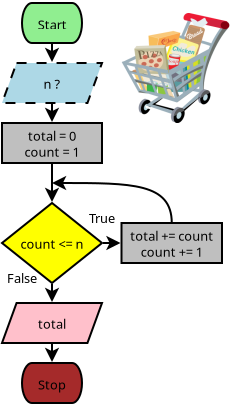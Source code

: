 <?xml version="1.0" encoding="UTF-8"?>
<dia:diagram xmlns:dia="http://www.lysator.liu.se/~alla/dia/">
  <dia:layer name="Background" visible="true" connectable="false"/>
  <dia:layer name="Background" visible="true" connectable="true" active="true">
    <dia:object type="Standard - Image" version="0" id="O0">
      <dia:attribute name="obj_pos">
        <dia:point val="18.989,2.5"/>
      </dia:attribute>
      <dia:attribute name="obj_bb">
        <dia:rectangle val="18.989,2.5;24.366,8"/>
      </dia:attribute>
      <dia:attribute name="elem_corner">
        <dia:point val="18.989,2.5"/>
      </dia:attribute>
      <dia:attribute name="elem_width">
        <dia:real val="5.377"/>
      </dia:attribute>
      <dia:attribute name="elem_height">
        <dia:real val="5.5"/>
      </dia:attribute>
      <dia:attribute name="draw_border">
        <dia:boolean val="false"/>
      </dia:attribute>
      <dia:attribute name="keep_aspect">
        <dia:boolean val="true"/>
      </dia:attribute>
      <dia:attribute name="file">
        <dia:string>#/home/mic/Documents/tomamic/images/algo/shopping-cart.svg#</dia:string>
      </dia:attribute>
      <dia:attribute name="inline_data">
        <dia:boolean val="true"/>
      </dia:attribute>
      <dia:attribute name="pixbuf">
        <dia:composite type="pixbuf">
          <dia:attribute name="data">
            <dia:data>iVBORw0KGgoAAAANSUhEUgAAATMAAAE6CAYAAAB6V7WWAAAABHNCSVQICAgIfAhkiAAAIABJREFU
eJzsvXeYXVd19/9Z+9w6vTeNerEl23KRZONeMK4YGwwioYMbtiEFEuANScBJfklI3jcQEmJsGQiB
kETGLcYGyw0X2ZIt2XKRZEuy6mh6b7eds9fvj3NnVKbdGc1oJHE/zzPPzNyzzz77lvO9a6+99lpC
liwnOC2zl1U7rnwI4SpVWQLMAwLpwymUN8TIOtD1Lt66irrXdkzjcLNMEJnuAWTJMlV0zlo+z/Pk
68AXOCBemdAFvIrIWrG60TGBtYV1L7dPzSizTBZZMctywqFcEuio7f+qqv4VEJqkbncKslZFN1rP
vFjWsP51ATtJfWeZBLJiluWEoqXs/HwnnPxfhUum+FJdiK4HWSfoeofguqz1Nr1kxSzLCUNz+Sl5
TijnaeDsabi8AtuEtMCpriuqz3tL+K07DWP5nSQrZllOCBSkfcaK/wZWTvdYDqIP2ISyUUU2Op55
vrhx3e7pHtSJSlbMspwQtNWuuAXl3ukex9jIHtCXEdahZn1JtO112bEjMd2jOhHIilmW456u2nNL
XHW3AaXTPZbxopAQeA1Yj7JOsC+X1G/cO93jOh7JilmW4562mhV/iXDXdI9j0lAaVdggIhvF6kYJ
pV4o3r2pc7qHdayTFbMsxzXKx5z2mt11CFXTPZYpxFV4C3gZZL3CuvL9r2yb7kEda2TFLMtxTXvN
sgtUzAvTPY6jjtCN8spAYG9A5KWC/a+0TfewppPxREVnyXLMYcW5WNDpHsbRRykALkf1chVIobat
ZsVWjKwHXhax64r3bdjyuxTYm7XMshzXtNas+E8RPjHd4zgm8a23V4GXBVkfUG9dQf3G1uke1lSR
FbMsxzVtNSt+jXDVdI/jOKIBeBFhrVi7sTin69UTJTQkK2ZZjmvaZqx4HLh6uscxpZQW4d7+WfTU
xagRzOtvE/jHu8GdlM0F/QgbgfUKL6u468r3vV4/GR0fbbI+syzHObKXSfSZ2XPOxLvt0wCYugZ4
6kXMyxuQVGrSrpExgQDu7Z/FfvD92OpyEN/20IWzobSIwJ/89WRcJQflQuBCAUQDtM1YsQ94GXQd
Kuu7Q7mvzd392/hkXGwqyVpmWY5r2mvP/oSq/udk9Zd65Md482YB6ZsjkUKaWpEdu3B+/gBmw5ug
U7/gYE8/Be+ur2Jn1aDBoTaHae8iePOfItt3TvlYABdhG8qLiqwVRzeW7H11i0zmt8gkkBWzLMc1
zeWn5DnBnO2TFWeWemAV3qK5wx/s68dpakNe3khg1c+hbfLjWDUYxH79Trz3X4AtKxq1beDJFwh8
ZdpihZsE1ltYp6IvayK2oaJlc+90DQayYpblBKC1Zvn1IvJLJsFt4n7jS7ifvGH0RgqmsQXzzg6c
f/gBUtd4pJf1u126GPeuP8HOnjGsNXY4zq46gtd//qhYihngAW8r+jKYdai3vrR+47tH03rLilmW
E4Idc877WkrMTUa1VNBiEGNgyI0uDP+hNwPtKsoI/uyfoXLsbZ4C0NIOr2/G/tV3MT19h7VQzDD3
sqhwyD0eDmP/7MvoheegY1hjh/TT20fo9j9DNm3O+JyjTAfKetB1GFlvAql1U7ktKytmWU4I3qi8
IleiseUq5nwRPc8qF4hQOJG+Cu76KqFrLh50uI+JKnZ/M32rfkHisWfGda3I1ZeQc/PvITOrB+R3
XKSeXkvP1/8eAKOWobe0psXzUHyR1cMekyGPDbY97OExvxSGaeughDzd46DPq+hGsXZjcXH8Fdm8
OTnC0xsXWTHLcsLy5sIL5qk1F2BZJsIlCqeRwWdeCvIo+dn3kBmV47qe9vbjbtpC19f+DpKj35/B
05eQ9ye3YGbXIjmRcV3nkGs2ttLx2a9g2zom3MfRxkEJWSVkPUKq8ZC1r4vqq4i86Kbk+crm9U0T
6TcrZll+Z/jln//DwlRJ6eaCXfuC+e/tIX/XPkxieNHJ+dxKcm75OITHV0JArcW+u4vOL/0F2tUz
5Hjw1JPI/fLnCcyfCUWFHKlLSYDUhs10fvEbR9TPdCIKAVVC6hFWS9DaloDqeiPyItZb2xXK35BJ
aEhWzLL8znDvw2vuEuUvBx+wSrS5ldy6BvJ27aNo+25CbZ34Hn5DyX/+M2bhXMYvOIJ9bw+dt38T
296JOIbg+SvI/fxKnJnVUJQ/mU8L7YsRu+cX9P/i4Untd7pwrcX1UkQR8kQIqyZD6m0yKmvBvlS6
f8MvhzsvK2ZZfidYvXp1qCtUuAeVUUM4gl09yUWr/vOO3MbWxaEVZ16V/zdfPUVKxu96E8Db14Rt
bsEpLUEqSyEanujwx0Tbuuj7zt3En1k7ZdeYKvpSCRr6umjt76Ej0Y89yO8mQG4wTHk0j5poPjOi
OS8v2P3SecP1kxWzLL8TrHr4yc+g+tOx2onoqptvuPLWgf/r27rvV9EbOQ7uFW3poOvrf4f75tbp
HkpG9KUSbO9oYn9vF5lavwFjdrvW/vGf0TnEDB3/8kmWLMcjql/KqJU13z34gZRjbzUiu6ZoVJOK
lBdTcNcfQyg43UMZk7qeDl7cv539velpfYa41s4BHvpbiv7j25TnHXwsK2ZZTnjuffiJ84AVY7VT
5JFbPvKBQ8ya2UVFHYr+syiHB5Edk0huFKe8ZLqHMSrbOpp4o2Ufrj2iVGufDpH67bcpKRh4ICtm
WU54DPLljBqK/cfhHq4uKvgXMebdSR3UFGFbOvD2Tyiy4aiwu7uN7R2TNr5lIezD90AQsmKW5QTn
ngd+U63KR8ZqJ/DirTdc+dKwx0RUxdxm1By7KgHYfY10f+3/m+5hjEhfKsE7bZOeXejSNgr/GLJi
luUExxhzOzBmsJg1DGuVDVBTlLtB0RfkWMzRrYrduY+uW75+TFtlW9rq8aZkH6n85Xcoq8mKWZYT
lu8//ngYuHXMhsi7+19b+6uxWtkgXxSV3Uc+sslDE0nc17bQcfPX8Frbp3s4IxJzU7T0Dw0iniRy
XVKfzIpZlhOWnLjze0AGe5LsP951111jeqNrCwrarOWHAv2TMLwjRls7if/8YTq/+H/Q7mnNvjMm
jX2dU2rSCrIym2k2ywmLityZQbOmQGfoPwHe+t7NlcmgczZqqkVsj4rZ/F5Z6+aVK+/3BhrXlOb/
34b27o8hLJ+ygY+BgNr2rq7uv/x/balXNs3jOIiB60lOeaLa0475FyFLlolw3wNrzlfDi2O1U+Eb
59Q/9LBn9TvABwHnsCYdwPOi+qx1zLNn3X73W/Wt3YvEkScVO3Mqxj4aonRjnPUpcT8+u6ioY/Mp
l+SlYpxhsOeDXAx6vkLB2D0dXdY37KQ1NrXWY1bMspyQrHroyf8G/fjoraRnafPjXwymYj8CMk1d
0QI8l3fS+QXhhedeFCgon3jKi3EimDpUvltTmvdPI7VZzcecRQvqTxZ1lqnlfCNcpjCfab7X1zfs
ojU2ZT4zICtmWU5AfvTImhpr2U06/mgk8uPN/76o7cWPA9GJXstE8ghWzCVUNodgxVyCJTMm2tUo
iGdUthuRj1eW5L053rPfmvv+Sot7NqLLVPViI3KuwtRtFB2GN1v2sa9nStMUJbI+sywnHFb1DpCx
9vSkFnSsm5NQiYZl4q5pG+8lsfctEnvfAsCJ5BOomEOoahHhqgU4eUcWjS/QJpjHe0tyb1koMqH6
lqfteroJeDT9w7OXXBIo3eeermouEHQ5IpeqMhUqPEheKIo/Y58y3spaZllOKL7/+OPhaCKwhzFW
McNe3/8sblzzsVbXGAOERckxlsAk3xGBvBKCFfMJVs4nXDUfE83cnSWwR4z5WnVR/urJHdVQXpt5
fo0TCCxT0fMNXKZwJpNYijLhuTy9Z8uUrWgq/EnWMstyQhFNBj8BOlY4hs5tW/9O3PpB4xaIqRDz
HEKiREQJi2ImQdjc3nbc3nZiO18F0uJWPodA+VwiNSdhcoamFxLoN5jXjSsfrajIm5xqKWNw1r61
9UA9aevtjcorcjU3eaZgl4FeKCrvVyHzAgWHEXYClOfk0zw1sWa9EPhF1jLLckKx6qE1r8LoYRMq
PLa87kG3zTPXu8Pkxx8gMiBsZuoipAJ5JYSqFhCqWkSwcj6BcG6DGvlxdWHeX4gcwfx3CphoGvIB
+lIJXqjbNum7ABT92jfp+sesmGU5Ycg0HCOiqSuW7P/VQ13W5CYyuK8MEDG+tRaaYn0RcepQ93HU
PBVMJZ8+9Ss/OmbD+tctOKcgx0bPVuwFonIOohco5I12zp7uNt5u3T+Zw3imlM6rboNUVsyynDCs
emjN/wArx2j26uK6h34cFu52UFyFPmuIj2KhHYxBCYlvtYUMTPFWTQ/4raj865lfvvuYz4k9EBZi
NHA+ai8UONci8w9vt72jiW2Tkzljg0Pgsq/T2gPZ0IwsJwirHni8FhPYyRjhGIh+bN7eR/4uaWVB
QCDHWCKiWIQ+K8Rt5vLkC5svbiFRnAncTaG8YooXraDlreewqZEXK1X04UB//6dO/9OfHRd51QZY
88HPLexZfubzOXUNVYXbd5NT34R4Hg19XbzZUodrvbE7GQabn/trtye58tu0DEbiZhcAspwYSOB2
xhIy2DGn6ZknU1ZWA7gK3Z6hN21pRY1SYCwxK8TUkBpD1SxCXIV4up0jEEIJGSVEZgsIZadeROWy
q0j1d9P+zrqRn57KDW4k58HVqz92zcHbq451dt/0yW8IWtV++mLqAOO65O5rIG93HYu3bGVD3buE
3t2NZOhHc6vK6H3f6V7pFVe/+ed33HzIloKsmGU57vnJT56NuJK6ZeyW8k/Ee27Xw6r7WoV+Ffqt
EEgLW6Fj8RQS6ltrmeRE9RRiCDFPECAgSjBtuQVEh+yTAvCSMQCipWOHeYnIFfOby24C7s1gONPO
qgefvB70Cwc/ZgMBeubOpGtWDdvzEySWVuCcdwbRbXsI7akn1NCCuAe0WkXwivNJzK4hMX8mqdkz
mLn4jH05VWXfOfx6WTHLctzjFSY/AVI+RrPmnlTuv4dFf2J1ZHFyFXrVn3IG06uZpQFLUn0rLGlB
M/DOKJBSIaUymGLDoAQNBFGC4hfDjXe1AhAuHGv4Ax3rlzkOxGzVI09VYu2qkY437t5KIr1X0yvK
p/fsU+HsUwGQZAoTi6PBADYaGawsLyLMWHhae0lZ9UVf+OCVQyJwsymAshz3qEgmxUr+9Ssrz4vl
GZ1ZFvAoMBZnFO+YAkkVuq2h1XXos4YgUGIshY4lYnTczn+LkLBCrzV0eIZWz6GxvQ2AQEE53dbQ
Z4WYFRIqJNM/rvoim1QhhZzy7Pe/XDuuC08HVu8DhlXo3q5W2hr2jHiqhoJ4hfnYnCgHG9EVMxfE
ispqz//CDVfuG+68rGWW5bjmvkeeuEgtZ47RrN8GgndvuOfWsmRC3tdjhahRSgKWhBViaQtqJJQD
FlsvDgHxdwwUOgroIaIzXmLdvphFCsuJWcNYlYoEJN8c3X2V4+XeB5+8BfSDwx3zXJe6d99Exxlr
VlhebStqF37o1o9e+c5IbbKWWZbjGtUMrDLhvtuuu7TVpMzVMRXjIvSkLa4UQp5RSh1LVDKztvxw
DqHTM3R5vohFxFLsWAqMJWp0VKtvAOMEOeX9vw+AEwgSyRu72HDY4J7XVnLMlr67+9GnZ4joP4x0
vGHnZpKJ8eW2zCkopnbh0jtv/ehVT43WLitmWY5bfvzwEzNRPjxGM9dV77sAnsgNiYP8XQrErNDh
GTqtwYhSHPBXNIMZBscqvlU2MHXsU4Mq5BilyLEUOR55xp+WHrzvU0Q467pbqVp41uBjOUVj+81C
4r0pGWTFnQ5UVQKu9yMYfttTd0cT7U3DzhBHJBSOMPOkpXd/8aPX/nCsttlpZpYJoy98ozgeNGeI
mDMEPR0wIvqMZ7xnosu/s3eqr+/BHYz5GdbVt3/46t0b7rk1mEpy5UizG0+hTw19lsH9mflG06uZ
4GUYkump3/bgINxAekUzRywBo6hC9fKrKJu9mL62emJdbZTNO42cwjLa67YDUHPy2XQ17aavo3mw
HwHCmP/IaCDTwKqHnrpZhCuHO+a5KfZve2tc/YkYahYsfa3C8TIqFZgVsywZ0ffit2ucUGqZqC4B
OQVYloTFxs/iPNhOVT5tvACJ9d/cCawV5UWX4OM57/t23WSO559WvxRFe8cMx7BW/x+ASclFYdHc
YsfSZ31raiQGfGACBEXJccDBklLfMT9e31gwrxSL0p3O5xUMR6lZdiVqLVuf+HfK5y2lbN5pFBeX
02ss+bWLOOXKz7B/4xPseukRFEEEAihGzDG5E+DuR5+eIa434vSybsdbpMaZOrty7kndJfkzrl25
8tKM4uqyYpblEHTDrcGkrVwk6i1TzBLQUxTeJ6TKfM3KOMx9HjBPhU87pEis/+ZOFZ4S5amQF3ha
zrvriPYc5gd7PgFSOupzgTW33XjVawCicq2Hb3WFHMVVoTe9ajjK+b6weSD4MWhRsQREB62vlI7m
ZRMWvO9q5p99Fe1123n1wX8BoGrRMgKhCE3vvUFrSz3BkhpmA4HCCjqtYf6ZVwBQv3cbvdb3BOUZ
S9joG2d96QcjLwNOI0HXW6UjTS/bmuhqGV+9zMLyaq2onfvBz99wacZZQ7Ji9juMbvh6oesGTvOQ
ZRhdgpVTkp4uAxvxY6n823SS9rzNE+VW4Nak43qJ9d/cJMpaFV4MOe4aWf6drnGNHfnymOMSGayF
6QnXt7qGoEDU+NPIIkf99D/pcIjRppJ+3Bik1BeXgT2aeY5iULz0saQesFNPvvAG5pz1fpL9PWx5
9kBKssKKWQC07tkKQCwda1ZSu4hZSy+ifM5iOup30rZ32+A5YVFEGLMc3nRw70NrPqdw9XDHrOdR
v3PzuPoLRXKpmXfyN2+54aoXxnNeVsx+RzgwTZRloEuAU5Iei/0ZTPoOPHoZZxxgmQrLgD9IegE3
sf6bb4A8ZYWnIn3Oi3LpXSPOSdLhGKePcY3Xb73hA08BbPiXW09OWJnnO+sh6Qk9aSsraiDXKDkG
EgoxyxjWlo+/lQniHoCkI/39LVECFC04My1k3Wx/6VFmnnYB21/6Xzw3hQn4t511UwAUVs4GIBjJ
YcmlK/HcFFt/u5oBWQyI/2M9OebE7J5Hny0TNzXi9LJp77sk45mvXhpxmLlo6dO3r7zh7+8Yo4LD
4WTF7ARDt385nGorOhW80xHOsJgzBF0KqUL/3jimUmQNEACWgS4zyh8mIvG1icc/85J0tD0S+uRj
G4e0tvzBWB2qHggPcJAPHp4Vwx7k8A8MWGtYIo7vwE+oEPPAzdAu9aP9AQQxDkvPvxGA937731TO
P52yk84hvm8zbXu2QMrX6blnXUa8u5V5K67Aei6te7YSiubxzvMP0N1ywMUY8b9kWs5qq3glo8Ec
RYznfo8RgmPjfd207t89rv6q5y9ujuaU3TiRXG5ZMTuOGXaa2K7LEBsZmBxOcYqaycADfYtE/F16
2wLS0zZfrL0MeL8NekNW7u559MlZ6ur1o3UosLuuOPTLgf+tkQ+5dmRRchV6PKEHh0h6ChoVJSeg
g07/hMJwiRxziys46YIPs/v1Z2mv86eFlfNPJ5pfQmfjLvZsf5Pc2sUAmKJqUnu2EskrBiCvbAYr
PvrHADRseJx96x4dnNgXHrSRM4ii8NixFpJx78NPXonqJ0c6vn/HW6hmPuTiqlle2Yy5V918/QfG
5XIYICtmxwnH2DTxSNmFm9hCd5srPW1z8NylwBmHtdkdWfnEjsNPNJ69HWTUz62qfveuSy91AZ79
7h/NEY2/r8yxxFTo8/wp4gBOIEQ4rxC1lnhPO3EL8fTxgRCNXLHkGV/0EmlxS6kQjOSy/IY7iRaU
su/ttYN9FtfMA6Bp+yYA+jtbAIiWVBEorqF4zinEezuJ93QQjOSyf+t6dm1Yg8EBVeSgLTyqiiNC
ccB7LONX9yhwz6OP5oird490vK1hD33dmRcwieTmUT130Z03X/+B1yc6pqyYHWMcvJqIyjJgiQpn
Qqr0GJ4mjkWjeO7b0tfZ7XU3V5hkYgUwd/RTdM3hj2QYjtGedEM/HvjHNclVLZ4TjIoSFUtOAOI4
5M0/i9qll1BUNQcxvlM/Getl7xvPsXPDk1jPHQzR6MEP0YgYP9I/1/gLB7MuudEXsjeeo2XX24MD
iOT7lle8t9N/IK1NNSevoHLeUkQMm5/+L1p2H+oY9wYaH/IWC2GstQF9coznfVSRVOguZPj30E0m
aNw94q6jYToTquee8tztH/vQPUcypqyYTSP6+reK3IR76mGricvBhhU5nlNn9oi1b2qip8l0thRo
vGc5yuVK5ltOFIbcvHmBvk8Bo4djCP9658pLewGe/da3AgltvVCBPhX6cCgsKuHUD3yG/JoFALjx
PuL9PYRzCwhF81jwvmsprJrLa4/egxMIUlQ9l7a976QXDgAcHIFoKEzZwuW4sV46NjzK2Vd/hvY9
W6h/5xVsertO+ZwlNGzbSMVcPxuEEwjhBILsWP/rIUI2GiGjG5bfdu+Epl5TwX2PPHmmWv2jkY7X
79yCl17cyISqmQv6okVlY2UIHpOsmB0lhp0mJt3jdZp4ODFRu0ETvXtNZ3s+sc5lqnr+geCOceOF
HPvM4Q8K9ktjKHzMs/qDgX/iJa1XoAc2ZRdWzWbFh79MIBShr72RPesfI9G4A9vfSZwgJUvO4+RL
VlI+ZwlzzryUQCjM/LOvZutzv8QJ+t3se+tFUvE+4iqoWkwozKyrbqNoxkL62hvJFSUnmgP4UfwF
JVXkVc6m5b1N/rmJOB2NuzN+IRyBCPqLjE+YYr71rW8ZtfYHI031e7va6GrNPKYsmldIcfWcT93+
kSubx249Olkxm2RO0Gni4Xhg3yYe301PS0B6O5ekc75P1rPbKCufOCSo9keP/OZSa2XpaCcJ8pPb
P3LF4E0RUr0hmRa/nMIyll33RQKhCPu3rmfLM//NWdd9kZIrP8eL//4tpK+D3s3P0VRURtWZl1N7
yrk0vLsBgMUXf3TwGiW1C9jw0A9wk3HeffFhTr7wIxTNWEhnw062vPo0ZbOWUjh3KZ6bxAmEyKuc
Tby9gea19yM97YSAcscvb+ep4OH/rQhW/d/qO/xRhIhRrHGOGX/ZjNMvuAn03OGOqbXs35F5Rgzj
ONTMP+V/7vj4dZOyqyErZkfAwdNEEV0GLEl6nHoCTBOH44DTvrdtNq67FMaM9ZoQHjIkO4K1Zqzs
GB7G31A+QH7AxhSh3xNO/cAnCeXk07Lrbd5+8j9RtQSjuYhxKKieT8O2jX56n33bqTrzcqL5xUiv
H8za39lC8663mHPmZeSX1gz237htI4vO/xB4sOnXPyGSV8RpH/gUqsqmx35Eor+bQChKZ/17iHoE
cHCwOEYw6bTaYfFXnM2IXwP6zll33jNkIWQ6uG/1b0pU9G9HOt68bweJ/sxLFFTNXtSaXxTNIENw
ZmTFbJwk195xhjolH0H0c8mkOxM5LsIfxo/qbjx3k/S0x2xXywxjU+9jTKf95PBU8MavrHroD89D
dK145mUC1KsdPRwD5aGbr7/qkJu+0zO3iUL13CWUzFiIl0ry9tP/NRguEO/poKC89pBsFcFcPw1P
vLeLhrqdzPNcevZuJrF3M5x5Gb0HTaFOvvhjOIEQPW315BSWcdoVnyaUk887zz84rE/Md/Cb9B9D
v+kk/aPpHwFKHG/IdHu60ID5DlA23LFUPEbLvvcy7iuvuFyLq2fdeNP1105aVeCsmI0TL971z9B1
kkhgPeH8X0uwIAflEpBjP/vnKCi0iOe+Jv3dLdLTVq7x3nOBG+Do5olyJUiLUx0BLkHlEjVKRgn4
Vf7fwf8+9/07rui3EgYoOekcAJq2vkxOvJ2w41tr/V1+yMQBMRNmnno+AM0736K3q41n7vsmbjLG
yRd+BIC+xp0UO5ZQUQWV8/1Zb35pDWff+IdYz2XLb+9n7xvPTei5D4jYAEFRAo6sHqn90eTeB55a
gdgvjHS8fvdWrGZWZ8VxglTNPvmeL9547fOTNkCyYjZuFDoFKlXdDxHvQOMdVuB1DYQec5zCmAZy
FyFcBkSme6xj0CfWbhpccUx0n4mVK2F6vXoNUos3bOmPUWnD6IJVjzzVbxuLtt522/KUB18dOFhU
7RuUTfu20+E5OPhFfbU7LWaFvrExa+kFFFbOJhnrZddrTwOQivvTprLZfuDr/t1b6CHI2Zd9GuME
6Nj9NsYJkOjtoO71Z+hqrceI7/86UsKi/V1NFWvHbjm1rF692uky+kNG+F7r6+6gu7Uh4/6q5i2u
k7LcEVdDJ0pWzMaJwOFL5EZhGW5ymee2QKKlT8S8pKG8nWIKRJzAGcBZTL8HzUXtFhLxXfS0BKSv
4zTswSuO0z08nwZn9kROKwV+hrWYivbkqofWbHH3/WrxwMRuIOLeS/p1KT38TLFtHa3MBXILy8g3
lpmn+H5tJxhm3vIPsG3t/+K5SULRPHKLKwEwJsCZ195CUc18uhr38Oqv7sN67mC6oIHqTgH8WDQX
wbX+NQcc/pkgQFjsmgvuusudyAsymXSGCm8T1bOGO6aqNOzcnLHTv6C00pZUzbru1muuGLlI6ATJ
itk4UbRLRr/xc1XtZSS6L1O6UdiJBH8uoYJWCeVVo3IFUHIUhmpR3YaXfC8daT8bzz0dGHVFcLqp
N7OOtIuQo+4ZhY6LRf3cZbEewrmF5BSXw96tgw0HIvNDuQXEnChbn/o58865htJ5S5l9xiXkFJax
8X9/iPVcrOdinADnfMzfftTVuIeN/3s31vO1ZjBd0OA97ecgc0gnZwSMWL+WpvpiZQVU/R0Jqjq4
M0HT5wQw9x/pi3Gk/NuvflUsKblrpOOdLfX093Rm1JdxHCpmLrj31g9fsWnSBngQWTEbJ4Jk9s4d
YB6amqeJNjTR5omwSZzcRzWYHzMSXqhGLgRCkzS8XbjJt6S3o4eu5lqkLpfeAAAgAElEQVQ89zzg
5Enqe8rplzy65Mh1viC2j/aU+NldHaVn31bCJ7+P2adfQv3WV3DTSQJjPe2o9RDjEC0so71lP+2/
uo/qk5Zz+lWfo3zuqVSUV9HV1sCWp/+LeedcjZdKUL/1FXZv+i06RjVuVXA5eE/n8F+CgiKYQddg
jlFyjXpJnCeO+MU4QoKp4F8ygtNfrUfjnswj/StqF7ZHinO+OnbLiZEVs3GSgWU2Go4qy9TtW4bb
hwetYuQxgvl7xCkoxAQuYRwrhgJNeO5b0tfZ7XU1V5pUYtl4zj/WiBdVUmQSdPYdWfGh/J69WAYS
KwrvvLKG8xacRW5xBeeu/Ap1m1+mrW473S11xLrbySkqJ6eonJ7W/QB0NR3If+iG8klpI63vrKP9
3XWIQgpglKSO4+XwMiphP3h67Tlf+kHbpF1kAtz3yG8WqJU7RjreXPceqXgso74iuQUUV8286bbr
rhtfNZNxkBWzcSLIZG4rKVOrHybRjdINsFNN+L8DwYI2DeRUI/J+4OCSPb1i7RuDTvtYzzIY3zah
Y5nSuTl8uGY7Hb0RdjUWsrOpkJ7Y+IxWAUyi65AF0N6OZl5/7EecfvXnyS2t4aSLbgSUtf/+Lfo6
W3wxSy8C5BSVc8bV/qJdor+brqY9WE1vPk8rTgB/n6fx9274vjHrW2GZFAgeDYO/wV2VaQ+UVet8
F3TYNyCVjNNSl3koRuWsxU9NVnDsSGTFbJyoSJeMs+bfOJgnNjHPS7RAghjCC+rk73BCRfWmec8F
tr/rDGBC24T6GlJ4CUvBnGO05KKAlPmO+uK8OMUL4py1oInW7ig7G4vY3VRAXyI4Zje58Wa8Yd6f
lt2beeE//pqZp55PXmk1XU17SPW043Y3A0soLK9l0XnXMeesyzBOkFQixqbHfoTnJof05SL+1FEH
h05IlFwBEQX102of7PTP9CMTNumGxjya2RlTw6oHn7hspNqXAI2738F6mS1nlFbPTuZWVX1ussY2
ElkxGydGtfMohS5EUa4Qt+dyp2H/9Va9v5nod35fQ4odD7Qz8/0F9DemiJQHMM5hyQpdpWtngvoX
elhwYzHhool9NNyYpXtnAgkKBbNDOGHfZkx0upiQEMwZIeyiIB9CQ42AsoIYZQUxVixsoKUrh93N
hexsLCSWHH58BclWygMeMfWrgx8cIpHo62LH+scPad/Z0Uo1UHXS8vQjSuO2jWx9/kESfZkZ4QqD
Oc98BCPgoH62DRQxvtVlB+so+A5/O9BBmnSm2p1n3flvW5kmVq9e7XSJfG+k47HeLjqaMqtPEwxG
qJix4P/cft3790/aAEcgK2bjxIrpknEknJsE3lXrLjm4TH0mxNtd9j/fQ9uWGCiUnZpDotMj1Wtp
2xrDJpTixREKZofpa0jS9maMqvPz6NgWJ9ltCQ9bmmJstv1XG3OuLQaU/c/1MOuKQvrqU+x7tpuc
6iC1F+VjAkOfi5SN7vgXgYqifiqK+lmxsMF29ETrdzQV9eyoLypOpJyqgXaFiUYEv6xb1PEFps+a
ESsqdTYeqKfbUb+TbS8+RF/jTkICjlFcNaRUxz19tOlVytSgeA15RoPPSw6KCw4pWKPTapV1Boq/
IOhpIx2v37kl474q5y3a1vTuayMK42SSFbNx4ojbZfWoeqg2qMiyTBtbV9m7pov9L/SQVxuieFGU
qnNyyZ95mNWjUPd8D26vpeikCGVnGAJpK+pI3D5eCnrrkhTMCSEBv7/9L/Qw48J8OrbFhhUyACkf
NbPPoW0FU1IQqz27IMbZCxsSnjVPNHTkbnj99Zy4E+/66zZ1yDGWiCgRgYjjpauQGw5Pn93VuIcN
D/8bqpa2vQMrcwMhFuJnrRAwWBQhhZ8ie7LQgwqg+LFlilGdNn/ZT37ybMSV1F+MdLynvZm+rszW
JfKLK7S0avbvff22m4/Kt39WzMZJinCnQ+a5mo4UUdkIY+e8B/ASypaftNC1K8GMC/OZcVE+ja/0
DhUyAIHai/PZ8UA7JadEyakM4Mb9z5yOI3y99Y1+3IRStCBMpCRA9bm5OFFDss9jxkV5qIVYa4pk
l8eMiwpQD+TwmaZjoHiCpiCEHWOvrC3tuXLG+7sTrbuq2P9eH237++j1SKfAtgQECh1LPulqTGrw
0k+zdc/IloanEEvvmhSUoECOKMZ30uOlrS87CTt0w0YRtDfPhiZ1m894cItSdwIzhzumqjTueTej
fozjUDl70aojyRw7Xk6ERbCjSm44Q0fKZOGltpFBuIWq8s7PW+nalaBiWQ5zP1hE44Y+as7PByDZ
61H/Yi+xlkMDyp2IwabSewCMb3GMZD25MUvrG/0ke3zHb+eOBE0b+yiaF6b1LX+JvmxpDgIkOz2M
I4iBirPyCOQKNql07x0m8Lu02Be0I0REwuXz8jnjA1Vc9Im5LLmogtzaPNo1QJvr+9BQvxpTmeNR
4lhyzGgZKw7Fr+4k9KvQaw19akilKzPlGqXAWPKMJWqUcLqi0nhIFy55YuEf/MukR8dnwo8eeSQf
+NpIx7vbG4n1ZvbxL6uZ11VcWfiVyRpbJmTFbJzIeffHQI/Wh80LdPUGyWDi1/pGjI5tcUKFDvOv
L8G6CiklEDUkOl02fa+JvWu6aHmjj1T/gVUoN2YxwbT/xvhXckKGzvfibPy/DSQ7/bZewvL2qhYi
pQH2PNENQOP6XqrPzaN5Ux/V5+b57ZKKCQs5FUG2P9CBdZXq9+ViU9C7P0nh3KGrqVKW+RQzU4Ih
Q/UCX9gu/sRsTr64klB1Lq2eQ6fnTzcDAvnGUhZQigaEbZwC5CnE1dBrhW5r6LNmsFp6CEu+44tc
vrEUOP7vPEfJNdYvdZcunhIVvw5nQ+Hi8nsfenLlTx98avJflDGwNvqnQMVIx5v3bM+on2AoQklV
7R995sorM88HNAlkp5kTwnSDDltea5LZop49dUwtU9j7lC8w1efm4YSF9s0x8mr96eWeNd3YpHLa
FyvIrTkQ3pDs8ggVDF1dNEGINXt4CSXWniJU5NCwro/CuSGsVQpmh7ApJdHhkuq1zLioAFRJ9in7
n+1m9lWF7Hu6i8I5Ifau6WLONUUUnzTyvvuxnP9HSjDsUL0gn+oF+cT7XJp399G0q5fmpvhg0ZKI
UcKi5MNg7v+EzbzU3ACKL3Bjp/uRIel+ctXSEp17kaAXJUW9VQ+t2SjIGhVvTV1h+OWBIi1TwT2P
PluG6/7RSEE/nS37ifV1Z9RX5cyF2+74vRt+eufvT+YIxyYrZhNCuxihVuAkX2cDjO3872tMEWvx
/Xjlp/kpm7v3JKi50J9i2pRSMD98iJBZV9n9RCdzP3jAVyXi7yfs2pmg7LQo+57tQozBukrHO3EK
54Vxey2VK3JBoeqcXH81TqD1rRhu3FJ6WpS+hhQ2qeRUB9n/Yi9zrhll8OEQFORO5MWZEJHcALNO
KWTWKYXEelM07uyjcXsPzZ1JwqKE06IWEiXP+KuMCSuk0lNM70gdY2mGpvuBeKiElDMo+g5wtqJn
o+bPaztTfaseeuJlFXlKVJ+65cNXDq0negQYN/UNIH/YsarSlKFVllNQRFFlzWcmUvfySMmK2URQ
7RxvqMREEJWNOooPY4D+Rj+wM1IWIFLmv6WxNpdgnu9FqD43l92/7kKtP5Xsq0/RsqmPOVcVDRv3
5cYtwTzji5vxfWiFc0LklAcoWRIl0eFhXaVyRR6d2+O0b4lRdnoOza/1ox4kOlzCpQFsSgkXjO7J
8FcxpydjRzQvyNylRcxdWkRvZ4qmXT007uiluzuFI/7KYjhttUXT0jOwTcpNF/11max0P5bOaPVo
TXJBLhflchBWPbRmp8LjiPwq2BF47vOfv3TECvBjcd/q35QocutIVllHUx2JWO+Y/YgI5bULf33b
R69dP9GxHAlZMZsIMqlbmkbE0dQOhTHTSCR7/VXIYM4B4TABGay/WDgvwvwbDI3re0EgXBxgztVF
QzRkYBUzUuh/LHLKA6R6PFL9HtUX5rP/uR68VC+BqKH0VN8CLFp4YPpYdlrUjy27sgCs8O5/tzHj
koLRBz/FU8xMySsKkndmCfPPLKG3M0Xj9m7qd/TQ0e8hKCEjhEQJ4jv3I3Ig2sCPJ1M8/Hg2V/2p
ph2HSEcMdEWqxm54gHkCX0L1S25Rqm/VQ088pWoe84Lm8XEHqAbMl0BHsMoszfsys8qKymvc3Mqa
SUuDPV6yYjYBBLqOgg2dkvaeaCbBmoFoWsQOGtRA5P0AeTNC5M0YGqLhxi2Nr/RSdXYe6vlxT/lp
J/3Mywtp3thLbk2IcLFhztWFQ84/fBwzLs6n/e04sbYUtZfkD3vNA8iU+8smQl5RkAUrSpm/vJSu
5jhNu3pp3NlLT8xj4BsgkA7TCIof5R8WADvkC8JLh28oBwJpD073A+CI4jlh+oNjCP/I5IJcL6LX
B1yPex9as8Uoj1ojT+0vDPx2NF/bPY8+mqMuI9ZXaG/cRzI+9t5w4zgUV8/73tGI9B+JrJhNAFU6
p3pmJMjbqmZpJrsw82b4vrBU7IC1oJ4e8CyPQiBisAmof6mXqrNyCeaYQQuvYE6IgjnjE5tA1FB6
WhSIjt24IBcix+heUXxfYFFlhKLKCIvOKaWrOUHD9h4ad/bipiyuQiy9cmnwEzMGxC8PF0gXKXHS
25r8DuHA+3no+9oSqWGyptviVwRbIqpfr+1Mtdz38BMPq+X+uuLQs4cLm7iRm0ZazLLq0ZKhVVZW
M69LozP+chKGP2GyYjYBRKRLpzi5tKIbULsskw94bnWInKogsSaXZK9HKM8hXOyQ7Bl+tXI4QrmG
eJdLuHiKPxICFBUhNRVIzdjTKtUwKXcuni1GcRA8jPRjnE4c6cKYbjIrEnCEwxYZFLaTzi2jvT5G
065emnb14rm+pZVUDknOePBfjvjfLAMxbUYY9LUJ0BWp7AOmYiWkXFVuQbiltjPVtuqhNQ+Lml96
LUVP1y/qUdOZ+spIn+T2+j0kE2O74gZCMe5ceV5m+YCmiKyYTQDFdk210zod+Z/xN92MC/PZfn87
La/1M+OifPKqQ/TuT1Eyhpi5CUv71hin3lIOIsy7rvhIhz4skpcLM2tgRjUSySytj9VcYolzUT00
rMOjFLyBIHWLMZ0EnBYCphljpt6daRyhbGYOZTNzOPm8clr39dOwo4e2/X0Ml69RGSZB40EKkiO4
ed6umi6pPB1rrkLkKtAzmfwPWSlwk4q9yVS0t8/s4m2FOcM1VGtpzjDFT8Ws6QnFOJysmE0ARbqm
fP0tGd+lSM3YDX0ql+XSviVO3bM9VCzPoWhRhD1ruihZPHJ8l3WV9x7ywzMG/G4FcyYr6W1awGoq
YUYVkpszrnNVw8SHEbKhGKwtIWlLSHISRuI4pgXHacJxWsg86/7EcAJC5dxcKufmkkpaWvf20bSr
j9a6PjLNRxB07CvXfOrb3cAL6Z9v/nj14+U2ELhERS4HvQ4YdalzApSoctFIBzua63CTY8eG5+QX
U1wxPaEYh5MVswkgaOcUW2ZJ6ezPH9clBE76ZAnv/KyNrT9t5eRPleHFLV5ScUJDO+rdn2T/8z3U
XpJPbvUkClg0AlXlSHUllEx0v6UQT56FHVPIhmI1gvVmkvJmgliCTj3BwHaMTH0w+sCug+oF+STj
Hs17+mjY3kNnU4KRfJ9GIGT42eGPf2HlNS3A/cD9q1evvqPLKV6BsVeBXAMsZwo/gKpKc4Y1MMtn
zH52ukIxDicrZhNgyi0z1TdBl47382ocYfFnymhY18vmH7cQLg5Qv7aH2osLEAOpfkvXjji9+1KE
ih0WriwZktdsQoQcpKoKqa2GkkKO9D5LpE7Bs5Owm0cNKbcW160gGn4FY8ZbvmHihCIOtScVUHtS
AX1tCTY/3UCs18VyaDbaiFiCbupXo/W1cuVKD1iX/vn2jx9+YqanXA3mOtArgbGzVo6DrtZGkvGx
xT+vuFzzS2aMmFb7aHNs1Bc7zog9/enLwD49hZf4oWnumClw7UQ7UFW6dyVp2dRPb12S4kURwsUO
RfMjg4G1R0TQg7I+qA5jqq9hsoKIk6lFJN1Fk9LXwTimjWj45UnvN1N6WuK89uh+DrbQcowSMvr6
sjt/OGwZt0z46YNPlSaNXovyMdAPAEe8PLz99Rcy2lA+Z8myR75682dvONLrTRZZy2wCWLRzanfo
y0brRD+CCOqEUAmgJoCaoP+3E0Ix2EAEMNiBNk5wsK01QZjvUHBFhFCHR6A4Fw0aYnXPEenJbLl9
CMZCaT/UdEN5LxhFgtdOnpC586dEyAA8nXCKoUkhvzxCuDRMT6vvhxIgiEVUjigR42c/cnkb8B/A
f9yz+slCJ8S1qP2I+tPRDOJjDqWnoyUjISsoq/KKy6q+PP4RTx1ZMRsH+/a9FLUdXiQeWxcOxXei
EgAc1ATwTBgIoOL4giIOSAArzuDfA8eshP2/TSDdh3/MmoE24XupnUSrucAvtuG4MXZ2xzhTJOO0
N0BC8xN1Mqd9PhU94Bw4TyhAZEJFew/DkEieSso74pqZI3KUswMPS0FJaFDMguL7y4ydvESMt638
QBfwC+AXP3/88YJYMnhD2mK7GjIrE9+Soa+spGLWf33hhiv3TXy0k89xL2YDAhMLSVREI8ZI1FiK
wYlY40bxnIgIUYSIWKKgEStESeftQygWIWKVqKARIIqYCOq3xf92KwYiiX6FsKEjfB5w3lQ+rSmZ
/gebNlCneZwsQXIZWqjjICzwMsL9wZD7X+65uzcOK33O0iMeqrX5xFNnYu2Eo98zwo9HyxxVB2tL
8Gwpni1BNQxiMdKL4zQTcOrHvVIaCB2w59PboZpPb6vcMK5OMuRT11zTTdpiu++Bp2dj7M0q9mZU
Rgzui/V20tvVOmbfReUz3JyS8imrfzlRjgsx27Htxb9C5eNAAMGPnoQCgAGB8Z+IgB3wSljEGj/B
OoAeKHU4ePsNhPzoYEb2Aw+caKjS2LILSx69GiJXhhEzYSPws6Dhf2Tl440Abvv8q1WpHdo4iDiL
j2A4Dil3PklvARyFNOQBpyGjdlajuO5sUu5s9HC/uoIlH9erJimLCQW3EnQyN068hGVgvSVdhelX
ctddU24y3nzj+/cAf3Hv6jUPSJDXGOEbqHnv2FaZiKFsxpx7bv/Ilc2TPMwj5pgXsx3vrL0M5c8Z
eANOQJ05GoQ63mGv68d69R98kypbVLhfHe/nkZVP7Dj8PKt8drj+xDmZkQqxK/Cb5igPNuSytSdA
SdhyQUmC36/pY2bUxbWVJJOnYHV8sWcTRXAJBEbfMmg1Qip1EimvlkysTdUQieTpeE4ZkdAmMvlg
xjqTOGg6/Y+gYo9qrn8J8AeM8OQS/X10tY0t+CVVMxPBktwRawRMJ8e0mL333oZCTSV+QnbV9Yjp
rH+LVPrt7ibUrejdiPlp+PcfG7GkmbbPK0wpHxp6RMAMX7ynLubw2U3lrG0PExDl1IIUO/uCrGmO
8p3tRXx3cSEfqfB9Y2s7eml3PT5YXjilb3AwsCtdimQoSoBUaj4pbx6qmW39OhjXm0E8KURCr43a
LpW0tLcl0XSGWweb6I+knhz3BSfI3Q8+UYHh90fS3Jb9Q77HhmDEobi69p/u+OAHOyZ5eJPCMS1m
6ib+BRk7BU6W0XESbexJ4JJ+v3dqyTMrPvGTb4x1Xgo+wXArYmYmIkO3Pe3oC3Dluir2xx0+Wt3P
Py5ppzrioerw25a5XPNqii9v7ua6MiVohN97Yw8xa3ly+QLOLBj3wltGiCQIBoefPrleDcnUkgkF
5x7ej+s1jDqVbdnTdyDFku8v++0FN/2454guPA4Cwh0owz5RN5mgo3nsZBcl1TP7IoU5fzPpg5sk
jlkx2/7O2uuBT0/3OE4EWpq2PdWvgcsPemh+RieOMMU0ZumQx3o8ww2vVrI/7nDb7B6+d2o7AoNT
yhX5OfzZvBZctQSNUB9PEbOWmZHglAkZQDi4GeHQDDhWc0ikTsPzJi9ZcMqbPaqY1W87oFthv+r5
UZtifv/xx8MkuW0kq6ytYQ9qR3fdGcehpGr2X9123XVj5wOaJo5JMdu+/flysdwz3eM4MdD43raW
w8RL56siMkp1tHjLvEUgZx/+uEgRmKHG8rfeKWJHX4ALShL83yXtqEZIJE/FtQcWz/54zgHxeLHL
z1x6flHeqKPvSHl87I1dLIpG+LdThlmHGIWA00TAqT949CTd+aTchROaUo6G9UZejY31unQ3xdPp
gPw0Qdbq4yOeMMlEk8GPozrsKqaqpa1p75h9lFTN7q4MeUelmO9EOSbFTGzgh6CV0z2OkVBVV1FX
BFRxRdVTEFQ9q6qqXp7YVEg0BelkfAMlLlT9DxCkncDp/xXBU0Gsn8rPQ7DpVVVVPegcO7jaqmoH
v1EVTV8n3X96SmPVi3ied1ipOsl58Od/VAXfG9GUEDGfP7D+exBmaDhGS9Kwaq+/lfT7p7aBziKW
WIKO8vF6qcPfLnN+8ehZbx5u7mRTd4zK0Pg+qiIpwsG3Bv/3bAmJ5GnY4ROqTgIje/2at3XhpNMU
pVexNi//g3szC+iaDFRvG+lQV2sD7hhpfow4lFTW/sPKlR8dNZ5nujmmxOzFZ3+4PBQu+IHrxU/G
aqdVVVAHVVX/rg2mb2yrSgDUsdYqBlFrwwebyqreYITF4X8PtrH2IJE4WAwUDhGJISZ4gGPstRsN
x3HwvEOnWq4E5wHDipkqJtWunxx6JIg4Jw159DfNUVIWLi5NMSd0Nonk2GmE1nb4s5XzinJ5py/O
+s5+ulyPU/MjXFZyQHAuKcnja3Mr+dyM8SWJfLrzbX6wu5DPzAzz0fI5/sbzKUTM8DnyVWHv9t7B
8nM56ZCMKR3MQax68MnFoCMGRbbV7xmzj+LK2lioMPzdSR3YFHBM3ZDWio3Hes6Ox46aX/R3goAT
HCJmKt58YO1w7d32+VcwTFVrcZYwXDjGll7/saW5VVg7tpDVx1PsiiUIGuHzb+/lzZ5Dc/o9f/ZC
luRF6PUsjzZ3c3FJHhXjsMyCgTo2dffxXFshs8KVXF8ytUIGEHBahn28ra6feO+B1z4sFit6VMRs
9erVTpfoP490PN7bTV93+6h9iBgKK2u+fyz7ygY4pooAeya0c7rHcCLiBIaJB1MZcRFAGc7xL2BO
Haa1EHf9DBdBk5kfam2nP8X0FJbkRrj/jDm8cM4i8tJVzUPpSrzPtPXwV+81csvmkX06scMc10b6
CAT28kqH76W4rmJqkk0eihIYIXi2fvuBnQcGJSS09zRXr5vqEd378JOXdwaLXge9bKQ2rQ27xuyn
uKImmRMt+7tJHdwUcUxZZpde+vnO55++pwN/+1CWScJxhnmbRRcM1zYdW3b90Pazfef/IY0N8dQy
ToqGgDp+09rNn86pIHhQWfCkVW7ctIu4tTx21nxCRljb6U/J/nZhNTfX+kLYkfLot0pp0GF+jp/4
YXfMd9F8tPLQ677eHWPVvjYea+2iz7PMioT4fG0Jd84qIWA66Ymdy7qOLQSNcE7h1NfkDAb2YGRo
xuhUwqN9X/9g1H9EFIVfX3rXXVNWzPdHDz51rsX+ParpxIvD+/I8N0VnS/2wxwYQEQoqZ6xK7/k8
5jmmxCzNTmDMwrdZMsdxhlpmZgTLLIX8HsPElhnn8HAMIZ46A9er5PoKj3/cHWRLb5xPvrmHm2pL
iDiGLT1xftbQzra+BKflRwdvq5c6/RnL5aUHfGMvd/VhVTm3KPegdr7oXZBeJLCq/M3OJv51byu5
jvDJmhLmR8P8vKGdu3Y0EjXKzbUzeLMnRq9nWV6QQ65zYPKxtqOX2kiI2dFJTEaJRygwfBaSph09
ON7BdZgEYWqmmD9++KklHvbbVu3HDlxOh13DAWhv3Iv1Rt9bWlBW5eaV1nx7Msc5lRyDYia7QLNi
Nok4ztDcfSojxJoNE1smUgzm0LCIpDsX1/OzeucHHB46Yy5f3lrHM+09PNN+wOe5MDfMXQuq+fyM
EoJGaEik2NmfoCYSZM5BorI2vbp5XjpUw1VY19l/iHX11+818S97W1iaH+Wnp81iZrqWwIXFufzT
nmbOKvDFcUAEz0uL4L54kr/d2cQvGzu5pCSf+8+YM9ZLljHB4HZEhk8vXbe9l/hBYpLjWC9g5IlJ
uzhwz6NPzjIu3/TU3sThmTFGEDLwY8tGQ0QorZz1i9uuu3TsnefHCMeemInuHC76qaWphYa6BjzX
I5FIDEZTB4MBEEGtxXUPfNO4rm/JB0NBAoEAkWiEopIiSstLieZMXZDmsUhguGkmlK1e/fXClSu/
MziF8GPLeN+Qlodlx1CCpFKHrmrOywnz2LL57IsnqYunUGBOJERN5FAh/U2r70NaUXDovsy1HYda
YYdbV/viSX6wr5WqcIAHzphLcfDAfbsoN8wPl8w8qC9fGFcU5vB3O5v41z0tqMCXZ5dz04xDM9jG
rOWljj72x1NUhoNcUJx7iDU3GsZ0EgoMH2HR05qgp+2AyAkQtLy89Et3T8pWoHsefbbMSaX+RD39
Qxg+sn8kutuaxqyFmV9cbgtKy//PkYzxaHPsiZnqruHm+eWV5ZRX+kGXKddlx+ZtbH9n6H6y/MJ8
ikuLcRyHWH+MjrYOEvGDPlQilFWUcfJpJ1NcOjHXXNAJEHYcAk6AoDEETADHCEaEwUgiVSyKZy2u
taS8FCnPI+Gm8I4wK4e1FmMyX7sxJoAxRq21h7ywnpeaB7w+8L84fI4hVYfDiDlUuFyvKp24ZCgz
I6FBi2k4Tv7/yXvzOEnL8tz/+7xL7VtX78v07MMsDDAMqMCIGRzAAIpgJOZkOS5Rokn0xBOzmJwY
EuMxyzk5JkYPjmQx8ZcjRgY0EhlEArKpDNuszNLT03tXd9e+v8vz+6N677eqq5cZBrw+Hz5Md71V
9XTV+17v/dz3dV+338OvdEb52aYZkenxXIljuRJBTWGrv5Ivm3Y3CWAAACAASURBVMqrXddQidQe
HktjS8n72hrmENl8WFLyXKpCZr9/cpiBYpmbmoJ8dlM7G3wzJqy2lHypf5z/1RsjY84UEZp0jW9c
sY7Lg5Ub3rFskeGSwduiQbRZn4wQFh7Xi1RrMB88Nbci71YkqrAfqrrwOvG1Rx7xFwviNzCNT0tB
qKrsucYWc2K4d9H3ibR2PfSh22+qnVS7yHDRkZlE9CzWdKxrGtsu387I8CiZ1NyTprO7ky3bZ9xK
JTA6OMKxV46RTWeRUjI2OsZ4bJyduy9j3cba5oICgdflwq+78Wo6bt2FNo9ICoUCXrcXKaE0PdFG
YJgWwrLQbLDKFm4g6g3h8ropmgane3sZT6amxbECSdmoRJS2aWFbFm1d7QtI9+hLR1mzbg2RJQwM
UVVd2Pbc7ZBqiY1MkllFWyZ+acHfr25nvsW8tJefVL8m4ueayNznB1TBXW0R1nr0yRsC3Ntf2d2s
n9yKJiajbu+8qOlUrsTtL/Zw95pGPrG2hcOZIhnTxqsoDBTLvK+9gS9um7tFtqXk7mP9HBhNcW3E
z//Y1MYVAS8/See588UePvXqIAevqtRH7nzxLOOGyYO71nNNxM9/xrOcyJW4vnGYazzOPvm2JRk/
k2H2eAWPkFgryJfdf//9rpQefn8pL/5EwOKC8ipEVi7mySZr7xz9kSYZaW2/6PzKFsNFR2a2ovao
TsMHHdDS1rKAzJLxuUMrBNDW2UZTSxMv/vhFhgcqOlEpJYeffxl/wDcd8QGkEimGB4YoFUpoQsE2
LaSUlMplutrbuWTzRjrb5p5LX7zva9h1Oplec/Vurn/Lm3BrOolYgpdefoWmaBSPz4tUKttm25b0
na3IEVraF563uWyOwy8cZs/b9yDqtKxWVR3DmEtmUswUAcz4pn0g5wmyBKgOcgyxusW4NR7XAsL5
o01tnM6Vp4sENzeG+OveMb7YN4ZfUdjk9/BcMsvfD8Yp25IrJretU7KPD3ZFeTaZ48HRFJ/obmaz
fyYq+1L/OAdGU/hUhStCXv5jLM0ziSwTRuW8y1uVm8to2WDCMPGrCk8ksvzasX5GSpW/XTsjeeFt
Glv8Cz+LdF+GkGXMz2CdvvI3vnJiqZ/NZz7zGWXN5de9JyX4PLBhqc+fj8TowLQ4vBoaW9c8+uF3
3by4buMiw0VHZsGgdS6fwqIOm9+Gpii8OjdnkZhwTklousbua3bz9A+enj5GAkdePMLed+wFwK1q
bFnTzdWbtzIRT/C1+/8Ny6qQVCgY4oa3Ogup3R430UiEKy7dRjgYwuXScLvdqIqCrut855Hv03Ou
Qk47LpmJGgN+L7fsu4Gd2y6ZXI8kXSxw9NRp+s724XK7iDYvVL6XCiVSyRSD/UN0dXcu9jEBzkUA
hD1NZlLyX+dvMIWyHsHCnkNNGaXM1rred7m4q3VuNLor5OWrl67hs2dG+MPTlRuSV1F4e2OA39/Q
yiX+StrosYnKze2tDUHuaIlw86EzfOLEIP9+5XoUISjYNv+rN4auCK4O+TiamWnlCWkqH1/bwi93
VN77wEgKCeQsmwOjKT7c1cg1DS7+y0vnSJoKVpXoZ+hkhpw9Zb8n8Ck26jKisq8++Mg7pRSfk+Ak
8KsKiUQ4pGqklCRiAzWf6/EFCTa3/87SVnpx4KIjs6uuutt48rF7B4BFzeWjDjmvUrFEIZfH6zB0
VlEULr/6cp545Inpu1MmlcEslOlubSXs9k2n61qaGtnQvZZTZys3qGIxjy3l9DZoNpoaGvj5229F
1RZ+nNlcjt6+ygnU2dZGY8PM1rAhEmH9mplgSCAIe3wkRyvbgI7OdsfIq1Qq0dDYwPGXjtLe2Yaq
Li5W1ZzIbFKeISc2hQzkgik7wsEdA0BRMqjKKJZ9Ydtn39kc5p3NYUbLBnnLpsPjwj3r80mZFk9N
RmYdbo3tAQ8fXdPEF/vG2D8wwd1rmngqkSNj2tzaHOKfdtY+xQ7EKrWR39/Qym+tbUYRkBM/ImX6
aXFbbA0s9Egr5kyGBkvISfdcBUlAAbmEFqb933r0LSjy81LytnqfMxtORAaQS08smvhvaO069mt3
vuPl5bzva42LqgNgCqKiNVsUHq/HkbQS8erzEUPh0IIcVER3E/b4FtQdOjtmLtayYTJRJeq7bMdW
RyIDOHzsxPQWdMe2uYn0SzZuwOWaSzKWbXH6bKVsfuW27bQHI6hi5muSUmJZFjuv3EmxWOL08cVN
9QAUJ3nGpBWQIeT7gLkfpIiCUn2gutt1uKok4Xyj1aWz3uueQ2QAYU3lsas28vXL1rItUInUfm9D
C+u8Lv7o9AhPJ7LTyf75l/uruSJbf3ic21+c2V1lJnVY726JoAiBSzvNs8k8EtgTLTlSxuDJ9Jxt
nKfy1aXd4/EfLvZ3/f2D39++/8GD96PIZ2F5RFYLiZHaFt+a7iLc3HpRusjWg4suMgOwJWeFYG89
x0abogzm5t5t4uNxOtZUvxAj0Qjx8ZmeNI/LubLd1d4+5+eh0RGamxZu+y7durD5GipNxi8draRJ
VE1j22ZH0f0c9A0OUSgW0XWd9WvXoKkqAbeXkUySTKlAqVhC0zQi0Qjtazo4feIUa9avwedA6rOh
OQhnBax5+OHfdCMfXqgtUy+nlhOEIop4XT+iULpmoVf+a4idQS87gzPSG4+i8A+XdvN8Os/usA9T
wnqvm38fS3PNj07S5XYRKxscyxbxqQrva6tEzrGyyalciTa3xkafC0Ukcekn+WG88vj1USenCcnI
/CqmkAj43o4//mZVx4nKUF/lDx21YkuExPlbs0yT1MRIzec2tK6Jx46//OBK3v+1xEVJZghneYYT
GpsaGDw3Nw9QLW8G4NFdNPhnPLS8HjfRhrDjsW0tzZOOE5U79HAsxuU7tte1LoDevj7SmYquavP6
tWimSTmdAUVBDwcRDtHcydOVyGBDd4XIADRFoSscJVHI8WqiF5e7QkzbL9vGyMAwx185zu5rauuM
NefIUWkJ978NuGbur90IZfH5lYqSxut5imJ593mfrrQSzCe4H1y9kW+OJvlRMs942WSTz81/7Yxy
S1OYNnflc/rBRAZJxW9NYOFxV2QYT0xUXuf6xoVkFh8qks/MFAQqvZgSKZyNGP/pge83GtifsuAT
k5PAVoxqV01qfKim4l8IhXC0/X9/4pOfeO1n8i0TFymZCUfhrBMaHCKlVDLtqMVq8PppDYR5ZnTG
LOLKyy6rmnNSVZW2lhYGhysJ5+GRpQ2keenI0el/tw+PM/DP/zbzoABPeyuhy7bjW1fJm9lScqqn
ssPetGHdgtdr8PoJqy6QMDI4QiFfwOvzMtQ/xPrN64k6fBaz31BVNMuyzTl/rM+T/yDzrgGh7KDa
qZEr6GRzbvIFnWJJw7IUDOs0th3AlgEUoaCqAl3X0DUVt0vD7dbxefQlaePOJ4Kaygc7G/ngPAHt
bLySLSCAXUEvLtdRFJFjtKRyLKPT7LLZFlyYL8ueSdOszfjWTX6oBVfJnJMvm9KKlaX9+0B41Yb0
SFl1IHN8tPYWM9zUXtZ8zVUdNl4PuCjJTBVKT71Sh1A4NCd6ArAti3QyPa3DEgLagw2EPT7O9vcz
OFwJt7s7O7jm6l01X7+rvW2azMYn4pTLxoI8lxOy2fx07ssrBM2leSV8CcWhUYpDo/g3raN573UM
jsTI5QsoQmHjOufkdLloYpbLjAyO4PF52LR1I8deOc6RF4/w1huvrxnPqqpLtex5VkAoN809SgFt
x5zfpLMe+obCxCb8lMpzTxlFUXDpGqqqoigSTYWSYWNm8himiWlZ2JPOFm6Xht/vIRTwEPJ7CAY8
Fw3BzcfnNnfwuc0dqOoYulqpRD+fcqEJyWXhhfkyy7BJ92VmktBTUwsFX7n0k/fFAe6993ldaZn4
QKnAPUJSdX7lciGFc2RWKmQpZKrnkQEiTW33//pde51N2V4nuCjJTJTNHrT6TnIhBOFohPjYxJzf
JyYSRKKVxG1XOIrf5aHn3Dm+/b3HEAiuvGwHe/dci7qIbU17W8v0v20pGYrFWNe1uBzi+aefmRbD
bhBaTZLJne5FaDonRIWQuzvb8Xqcdx3ZfI5N69fz9rft4VxyHMMyMS2boy8eob+nj+4N1ee/aJpG
eV5AUSh45lRDhLJujhzjZE8TZ/rnRnyqqtLV0UZTtAG/z7uo1s00TXKFIrl8nnwuTyJVoH8wjgQi
YR+NYT9N0QCaNvNdKKKELd3VX/SCwMatH5n+6daWAiM39c8Rw04h2ZPGNhfcgJ+Xmv3pKa2YFBP/
E8TG8zUusVoVMzFSW1vmDzfKUGvbH52fVV04XJRkdt3NH409+di9WaC2QfwkGhobHMls05aNBFA4
dOglBoZGKRaL7Nq5g53btxCNVK5hKSVmKo2RTINlo4UC6NEIYnLrOV8gOzQ8vCiZWfkCR05X9G8C
WK8sHsllTpzipFa5GDZtXKiNjCeTRCMRsrk8Xq8HXVVZG2nkbGKM9ZvW0XvqLEdfPkpzW3PV3lMn
rVm+ME/NPytXNjHuXUBkAFs2rqOlqfoWbT40TSMcDBAOznydtm0TT6SIJ5KcG5ygpy9Gc1RhbWeR
SDiGEEXyhX2vaXHBpfWgiLkqf5/qTArx03Mnpgsh/yXnMT52rPEXru1qkX8hYdd5nZgobRDOAUBy
rLa2LNzU8dzrUSQ7HxclmU3iLOA8nHEeGhzaepLxBF2RKBoq/h0+rnvz1XOiMKtYIv3iEbKnerDy
c72ohK7h37CWyFWXEwgGCAVD04n8weHRRddz7LmfkJvcWrUKFX8dKv24tMkWCggh2Lxh/YLHjxw/
wfXXvIV0JkMoUCEgXdXoCjfSlxxj8/bNvPTjlzj07CEu3XWpY6uTqi0khmxu9v1CQYh1Mz898So0
LXRpTaYySyIzJyiKQlNjA02NDUi5jth4nLN9A4y8rNPWHGLbxhIu1zFK5ctX9D7LXp8ooOvO1j7z
Uc4Uy8VMckz4ZAl/dkBfM/RizLXRNTh628uiLBd+masMiawaHWcSMco1PP5dbh/h5s7XVUN5NVy8
ZCZFD0LWR2YO4tlcNo8wJS6vhkufO8SiMDjC+KNPYBWddVLSMMm+eobc6V6ab9hDR1vzHDKrJp6d
wpHeGXuVjc6OFaSlTQlonrybDkzmslqbm6bJyrJsxuMTnOk9x49fOszVu3YxEhtH2pKN68ZpaW7C
p7to9ocotbdy0+034/FU35o5yTPyBS9SCoSQFW2ZmCF87Rs/YetbFU5cNtesdHg0RrFYZMPaNQQC
Kzc/FELQ2txIUzTCy0dPMDIG8aSPXduHCPhPUzYXl7SsJgSVJnJBfW11aeV5l2ffy50A+WLbhlMj
t18/PrqLCzG7umQMIsL9uPILzU6ARQ0YG1q7Bj921y1PnI+1XWhclGR230MPBXNWKuLXFrp3OsHr
8+LxeigWZu5AUkqGRkcXJNJLIzFGH34MFjGmA5CWxdj3f0jT1pnXKJVLxMbGaWtxnrmYyeXoz1W2
Jh4EHcI5JzcmLRQEzUJBAn2T/aiWbfHAd/+D8XiCVCoNCCLhEJvWdXPi1Gluu/EGGhujBP0zJNLo
DZIJligYtUWsTttMy1YplTx4PAXE/F19tkzD/u9y5d5zHN13J6XQjIQlkUpz6JWjhIMBGhujNEYj
+Krk+eqFqqq0NEXJZHOUDZUXj3Vy3e7TuF05yuVtSIf5A6sLiabGcOnHFmwvqz5D2qRLJykbDfSN
3MJo/Npp9f/5hGEmKUcexfKfxJ9wHi8rbZv0RPWdhKKqNLR0/en5WuOFxkVFZl9+4JEWTfAx2xYf
z1lGQ71kBhUh7MjgXFHg4MhcMpPSZvzxZ+oistnP8Q7MPSH6h4arktnhYyeQkxne9YqGMuvuXECS
sC2Gpc1Z2+BSpXJx5qSkiKQ5EqEpGqUpGmXHJVuIRhuIhiOoi/lrCWgPhjmbiFGrh1hR1Ip3zbyh
kdm8D4+nsCCQkIVKtcD9+BGufPYE6X1X07N7L4VZW8xUJksqk6Wntw+vx0M4FCTg8+Lz+fD7fbj0
+k6xUrlMbDzOuf6ZSMIsSiYSPjrb+tE8MQyrG9Ncu+IJ5HMgLBSRQlNjaOqgo/11LSTyg5wZuJmh
8Ruw7fOf3zPNAiX/k1ithwCJsP2oZeeBLZnEGJa5UEIyhXBje7FZK//DeVrqBcdFQWZfPvAf6zSh
/haSDzNp2WxYSzsxnMhsaGQuCRUHhjFScxO19SCQzlcm5k4yRd/AAFdfsbBv0ZaSl48em/7ZQPJj
q0RK2mSkxJgkOQ+CRqHSMLnFDAjBL6/fSNttNy55bVNwazoRj59EoXZEoSm6ZVrlOWSWywdoik4g
ZXoOn8n8rAuhaBL692e54rvPYezsJnbZlYxecimlyExurlAsUijOzc9U9GY6mqaiaRXtmRAKlmVh
WhaWZVEsligbcy86pWzQ8dwzNF5XuVCFKOHSTuHSTmPbIUy7GdsOY9tBbHywSDQkhIWgiBAlFJFD
UVKoSgJFSVPNk6wWTFvhWH8jL/dsxrTOf9VV2hZF7UXMjseRYqaZQC9dQrXtbGq8+oR1gFC05Vt3
3XXXRT0Lcyl4Tcns3gcf3Smk/JSAX5g/MbZsL62rI9KwMOE9PDIyJ79Vjk0sOKYeuASE/T6S2QpR
DAwNY0sbZV716FzfAOnMjFRnSFqEUGgWKhsVhaBQCCNwzcu36eEQLfveuqy1zUajL0iymKsZnama
SzOtuedvLj+5ZZUJkDkQfrAlsugQwUqJ/so5Ol85RycHMNe3kNu0nnjnOpLdGyg1NSJn/X2GYWIY
9VsG6ZkMzc+/QOfTT+G5sRuPu33eERJFSeFS5s7YkFKfqXxKnZkL3EIoRQTVI5SlwLYFp4YjvNTT
Sr50YS6fUilLqfM+UBfKwLRilVa6RbaYHl+QcFPnn63aIi8CvCZkdu8Dj+5RBL+LlLdS5bZiyqUt
rbV14bavbJgMj8Zm5BUryMdGQ+FpMiuWyjzxzI9Y19WFaVlsnlTre70ebtl3A03RKI0NEUonzxB/
7gWkWeViFgL/pnU07nkzinvl+SBdVQm5faRqOCNoqq7Mz6xlp+UZEmm/iFD3YBfA/PVfQ/3mtxCj
1TsftLMxwmdjhPlR5RcuDbMjSqmtmWK4gWIwTNEXpOzzIzUNKRSkrqOUS6jFElqxiC85gS8xjq+3
H31wxjjQfdVVdf/tQhgzhHWe8u69o2EOnW4lXTjfubsKjFIB3eXG7fFSciAyIT2oxjrH52YSY1hW
dQKPNLWf/vCdNx5frbVeDLigZFYhMfnHIN++2LG2VDBtFU2pL7/VFW3C5/WRL8y9kM+e658mM9cy
5AS2hLhHZzydwuN209bcRDTaMF1xbGtpmj62raV5Ti7NdelWfOu7yZzsoTgwjDkZtak+D+7WZgJb
NuJapnV3NUQ8i5CZgzwjn5spJkjrFRBN2Pnt2L9wF/b73os4eRrl2ecQzz6HcuIkVCNngLKJ1htD
642xojqnEKhXrLpIflkYigd4/nQbE+lVzNXVgGmUUBQV3T2pF5SAdIGYG1FrpS2IKtvr1Hj1KqYi
VIKNrX+1Wuu9WHDeyewzn/mMsmbXtbdKKf4IZP23WsCw9brIzK1qBHQP0YbQAjLrOdfLnjdX3taz
pgM9EsZI1j8GMIWFvnEjv7hrJ6Hg0pupVb+PyK5LYdeS/PXmQFoW5YkkVjaLRKCHg7iiDY4RiM/l
Rlc0DNuZcJwqmtk5wlmJNB/DzJfBc1dlWMwlm7Eu2Qzv/2UwTcSZHpRXjiBePYk48Sqi9xw197bL
gLo2jBJ9bQfPjKe9PH+6jeH4+Z+9CZVZllJKNH1hDk6xvdjqXDLTi85mAJUtZvVoOtTUWnZHPP+8
stVefDhvZPY3Dz/s9pb1n0fKP5CSxS0YHGBIbeEARwdEfQEQEAqEgLlFgOHRMXrO9bFhbTdCCKJ7
r2X03x+FOvM43Tu20Xi9s4bnfMPMZEkeeoXcmV7kvPVqfh/By7YR2rkNMa+/MejxEM87t9k5mTQa
hk7ZcOHSZy4Wu1xF5qFpyEu2YM1yzGUijnL8BOLoMZSjx+HUKUQ64/z8OvFaRmXJnJsXe1roHXV2
U1lt2JaFZZZnIjHHg7ygzr4Jq2hlZz1uJhGrucUMNrZ+5+53vrO2S+PrEKtOZvc99FDQsr0fFCV+
B2R1U7E6YNiLL08IQWjyJChWUTp/6zsP09neTjAQwO/zsuvmveSfeR4jXt0qSHHpNFx9BcGd25a3
+BUif+YcY48/XTXfZubyJJ49ROHcAK0/+3bELAmER69eCXbqAoBKEcAVnkVm5hKi0MYo9p5rYc+1
0zJTkckiensRJ04izp6Fs+dQTp6EKkLl+dB2XVgXW4BcUePls62cGopg15g5uZoolwroLk9tIgOE
nPu4Vl5f2Xo6IDlWvYrp9vkJR1ruWfpKL36sGpnN1ogJWI1E0Kgi5HPA7bUO8usuhmMxenr76e0b
IBwK0trUSHNTM03RCNFIhGi0YdobbAqR995G/mw/+bPnMMYTmPk8ituNHg7h6+7Av2kDincJJXcJ
ZiaDXSojVAUtHJru71wqCn2DjH3/yUUHT0DFeWPiqR/RtPe66d/59FoJaoFQdVtaxpxwLpf30xCe
IXdprywqkcEAcuelsHPW9tqyEP0DiDM9iHN9iIFBxOAg9A8iUnO3/uquCxeZlQyVI71NHBtoxLQu
jItHyRjBrbbgWoTEpqDY3jn9CHpps+NxtrTIJKpXMSONnb1333Xr4aWs9fWCFZOZk0ZshTgt4Yt6
Ur830p18E4iaZJaIJSjnC3R3tnP1rvfjcddHQEII/Bu68ddwmagH5USS9EvHyJ/twy7PRDZCKHjW
tBO+4lI8HfVHGdI0mXji2bqIbAq5kz1Err4CbapnU9Hm6OLmQ1VdijlvG9If34En4ibkHsal5JGT
ZotifAIxPILd0YYIh5FV7MHrgqoi161FOtgbiWwW/d3vhUIREfGgrj3/WzzTEhwbaOLw2SbK5ooM
XutG2UxhhB/F9g3hHvt43c8T9uxLS6BWIbNsfByrSjQvhCDY3Pq/l7Le1xOWfWbW0ogtE4cQ4m/C
5cTX77rrLgvg8cf396h2bV+zrRs34FpmBLQiSEnqhcMkn38F6eC9JqVNoW+QQt8gocu2E71md1Xj
vNko9A1i5paWzpBSUhoZQ9s0k6jWFBXDcj6pNU3HnCeVHEhspae3MjbTpeZ4U6lE8OlnIeBHdnSg
/+E9GH/710ta15JgS5hsR1MvLyDNf0QSQYgIiDCIMGLy//PneC75rV4Drdh85X7FfMwCWee5O6vr
QTVbUayg42HpePWoLNTYZjQ0h/5+Ket+PWHJ32Q9GrElQIL4rrDl53/1PTc9Pf/Bn/nPgaEfXt9R
pMr4eVUorw2RAYkfvUjqpSOLHwikXzmG4vVUqpqLoDRrNsFSIOfNGtVrkJmuqszPLirmTOdA2fJj
K26UH3wT839UDBWsj34YtPP4WQ/PFG7UyyVS5oE8Us5IDKbjTOEDIjPkJsIIwqCEYZH+zd7RMC+c
aSWVvzBaMWmbeDwvjWVaHm+erdxHSGwli2LVF4EKe2bGg1Z0jsqklGTiNaqYDS3/8Ss331xf0+nr
EHWT2VI0YnWgLOEbmlA+/8F37ztW7SBxzz32k4/dew5wlDm7qySzzzeKo2OkXj66+IGzkDr0CsFt
m1FruFpAZXu6HLga5/qOuTSNfJXGcyd5hjDnnuOay4Xy5FOII8eQl27HvqwuA5NlQwzPJK21KxbZ
YtckOi8zRBeZJrqh5BqeP93JRPrCyT3c6mEu2/51Rk2rZywVWaDqlmoa6iQzxZ65n2tlZ3FAMZ/B
KDsXwXSPl3BL5xsy8T+FmmS2Eo2YM0QGIf8By/zLj7znltqOcZOQ0COqkJm2WAP2eULmyIkl66qk
aVIaHMG3sfasRndrU83HHZ/T0rRAfFsr5+ZMZkWEbSEnPd9Ulwv77XtxfeK3Mf7yc9hXXgGA8sJL
KEePYa9bi/KTQ1jveTdybTfqg99B/dK9GPu/DJ3tKP/6TdRvfgvjjz4NWzaj/uM/ozz1NNbHfx36
ByoatXQG6wO/gr1zx3RkJlygbF2BZk0WgAJSTlqdZ9bxwtnbGU5eOBshVZ7j0s1fJxio+O4XymHH
68xWUqg4N4kvgKxEZsIOoBrOOdhMjS1muKF14u73vOOF+t7s9QnHD3k1NGLzEAP5ZUMvf+Fjt91W
XQ/hBCnPVss1aYtYXp8vlGLjix/kAKtY3SRvCt41nbiaGymP1ddHKjTNUQcnazRPO/magURYOaRS
Sfwrbjfmp34LCgX0//Ypyl/7KgDqV+7D+NIXQFEgGET7i7/G+Lu/xr7qSjTTQq7pBEXB3ns92t/9
X7hkMzIYxL7sUpT7v4V0u7F/4a7KOj77efRf/2+Uv/1v05GZsl0iVmEHmC608kLvuzg3dmF8xQCk
FWdz97/R1vzinN+XLcXxL5JK/aYHU5GZVtpAtb+n1hYzEG36/+p+s9cppsnsqw8+8k4JH8MGUVbe
IqVc2Lm9VAhOIOVfFdzWv3z8lluWNzFWKGeruRooF+gkXYBlBg5aqA4XcAEtN72Nke88irmI8FTx
umm58WdwOUxlsmoUTipWQCrIuXk2YeZAnyQzVQVVxfwfn0YkU6g/fBqZSmO/9boKkQHS7UIMVbZ6
4sSryK1bph9TTryK7O5CBiuJauXYCeT2bdhXz4zEs2/ah/qdhxEvvYwy6XBypnsfY31XUA6M0awP
0KL30eo6h1upz5onX47w8rlbOT1yLfYF8BUDsK08a1q/y7rO/0SIhZ970VId97a2Wr+weEpnppWd
I0zLNMhXGVri9gUINbeex+rNxQHt7x/8/nZL2n8pJbcAIOZvUUQWQU5IGZDU224nXkDwhdmVyWVD
2D1UETAudzNiJFOUJxLY5TJCUSvtQS1NC5T01eBuaVyUufaTQgAAIABJREFUaOZD9XrwdNSnndKC
Adrfcwupn7xM5tXTC9T/istFYMsGIrt3onidc0DlKsn/6dfQXNjGPLtwIwdeUIRAe/4Q9tv3gqYi
r7qysq186lnsrTOBunLkWGWLCIgTJ7FnDUMWR48jd8xMeRKHj2BfNq8AMtm4T2MUhiqRWWzTpYzm
LuWM5cOcFZEH1QQteh8N+igtej/NrgFa9XME1MoFXDJ9HO2/ieODezHtC5fcjwaeYeumB1AXtO/P
oGSrjteNrdYfmQkriC/xi2jldY6Pp+OjVVMLoWhr3xvB438xaJa0/x2o4VMuA0gCcz4mSVEK0qIy
EKZhUpohQT4mBH/zq+++6TurtkCh9FhVvqR6x9EBICF7sof0y4cpxxf2ZipuF6HtWwjt2omyyCi5
0M7t5M70LolNG669akkiWtXtJrrnTTRcs5vS6HiFPBWBFg7hbowialQWpZQYdu17iKo6kJlZaYHS
FAXlmeegYXLoS9moKPz9fpRnnsXedwMikUR55PuYn60M9RGxGHLzZJUtX0D8+HnsO95V+dk0UY6d
wPovPz/n/ZQf/Cdyw3rsS3egjYyCECQ3b6ysQco5ZJaxGshYDcwvw4aUOE25BGrci21duLTDVHLf
7Vq8z7csVcd2Clutv0dYSFdVIoPq+TIhBKFo8311v9HrGJoQ4g+llF9f0rMEHjEll5i5oG2J6AB+
ef+BR3YLwSFLdT179zv3Li/BNAmpq2eYP3Ny+g3rYxO7bDD26JMU+gerH1Mqk3zxCLneflpvvREt
4Kt6rLu1iehbriL+3KHFCwFC0HD1FQQ2L5y4VA+EqlZEt0sQ3hZMY1Gi1VRtgcOXYlQiJV1RKpKM
UgmRzkwn/+0rr0D6vCg/fBqRL2D8n7+AQGXrbL/zVrTP/QViYgJ5yRbEuT7I5RCmCadOQ6k0vQUF
UB/8NuqLL1H+0hcglYJCgWxnB6VAZVuq1fHdhrJ5GlIWwgpwocZwq/IcO7Z8nZC/9lDd2TAs4RiZ
LSVnVgtSSjIJ58vMG4pKf0PLvavyRhc5tA/dvu9fv/rgwd8Acc0KX0sVsB3JdhBICYppsP/AwWEQ
h8A+JASH1LLrJx+4a+/I4i9XwZ49H8o8+di9E8AC/55yLSuaSUgpGTv4BIWB2oMdpmAkUsS+9wPa
33NrzXmQocu3o4YCJJ55ftraZz70xgjRa6/G2znfYPD8IlelPD8buqoyPws1FZm5pqrEbjeyea6U
RG69BLl1YXHZvno35QPfqPxgWZUtpWUhbRv18FFk9xpkYxT1wLchmUSoKuVv/DMyEEAcq9hqxbfM
6KdUbGBhpCUAf75INJVFN1aWwVgKpBWnq/VJ1nc9srTnQcmSwlGPI5UCCGPSTHL5yKUTVe2xg5Ho
8Q/fvm/xkWJvAGhCCHnfA9//77awn+b8lH3aQd4G4jYpwdSnCE4eRYhjIA5JxTr04XfefEwIUe12
3IMDmZWsyQikxqpzJ3vqJrIplMfj5HvO4d+4ruZx/vXd+NZ1URwcoTQyhpWr+OhroSCejjbcLXX4
p1kWxfE4ZjKNtC1Urxd3SxNqldmX9SBfzfFiFpzcMxQrD0j0lVaJVRXZOeMxIF4+jH35TuTWS7Ac
iFBMyjLim2fITHc4E7zFMtFkFs/8ScbnEdLK09b4BGVrLYnsW1jPEslMkgSqhtW2yKPIlbVuZatJ
MoQgFGn98ope/HUEDeBDd+57dv8DBx9EcMcFet92EO1I9lUkAQpfffDR1P4HDx4BDk0R3OChZ4/f
c889NoIeJFfPfxFbSsqWiatGv2D25JllLbAwMLwomUFF5Ort6sDbtTSDEKtUIvXCYXInzmCV5pGP
AG93F9G37EZvWNqJXrYs8sbitu6q02cmbYSZR1edW2WWC+XwEayPfKjq42KykjknMpu1zfSUDaLJ
LN7ihbOrl7ZJxP8jAoECQ+M3IaWKW3euFtaCjeKguBdopU24c9eirLChHyCTdN5iBiMtlj/i/qcV
v8HrBNNntGKL37ZVeSuL9YOcP4SRXAdcN0VwXVdcl91/4OCrfdmSO6hncatlvEqJ2QFc1igRrUFm
SzFinA15Hu/+5bEJYt97vHoPpoTCuQGGhkZofcdePEvYpiaL9XWrqM7SJ4SRW9UWMTEyihiNTVc9
HY8ZHqEcCpFrbZlZn7TRTItoKksgV7ygIhy3epiOzuMMjL6D1NhM7t60lu40a0umv2QhdVyFXbhy
b0HYq3PDsEyDYs459+aPRH/yodtvX5mx3OsI0xnZD/3cjT0I/u9ruRgHBIDdBct9aazYSH+unVPZ
tZzNdjJcaCZRDjGStbBqjVdbZsuTHj0/rg1mJsvIw9+vq5lcGiax7z+5MHKrdjySVKG+JnUhBDgQ
mmLl0OuUqCz6Hn39qF/7OjIQQDl2ovqBw8NzojJsiSueLXcPjcvgBSQyVZ5j85r7cHv8nB28C2Oe
p5st3cgl+pyZUi0hXbjybyIw/jHcmRtXjcgAcqkJR0mGoqqEG9ve8Nqy2ZgT0hha+Y91w/VLwEIV
5kUCKQVl6aJsu0gbAWJFOJWCgEsSdElCLknELYl6JC5V4l3TseTxckJRll19XAyJZ57HLtSvH7YL
JXInzhC6fPvir53PYS4iyZgN3eXFmLd1U4wsecOEsgGLSFQWg+xeg/k7n4Tf+WTFrHFkFDE2BrEx
xPjE5P/HUQ4fJX77bSAldtHEzpVRZRXnwfMAacXZ2PkdilY3pwc+UHWIr5QCW7pQRX3fn2V76Bu+
pSU48VbEas76nIVcyrlTJNjQUrYj7ofOy5tepJhDZh+77bbE/gMHPwcsOuxAIL5kQ4dAvhm4sOW6
eZBApizIlAWzU/1+XRJa92aUog93IoY3M4FeXlxJHnnTLrTQ6uaNoJIny/fWX9KfQmlscScNW0om
qlhlV4OmuRfIMwqxIfrDKbZ/4pPou6+sJO7Xr0Ou7YZq23nDgFgMMTaOGI3NENbkv8XYONRw9bVV
laFLL8OM5ytWQBcItpWnq+VhAoE8Zwfeg2Et3qFhWZ6aAlkAwwwwPP42hsbejml515zPyDKbcj43
fMGGp5bddfM6xYKzM2wk/zalR34NqNmZayODH7njpjsA7nvoYIeUcje2uE4q7EFyJatj1Lgi5AxB
ztBh3ZWwrvI7vZTHk0vgySXxZsbxpcfw5FIVvZiAhquuIHxF9fzOSmCmMksyXZyCUBe/HMZz6SVF
ZQCqQ9VSsfP0/fgVrEIB9wMPojzwYOUBTUN6PQi3uyLZkBIyGUShWHtaUw1IIRi67AqOvOsO8p7Q
BSMyaZs0BJ5h26YHSGe2cPTsx+p+rml5cenOeVjDDDEYu4Gh8b3Yq9CFYJSLZOIxPL4QvtDC7sJq
+TKhKATDLRdbyui8YwGZ3XXXXeWvHHj0DwTyG7WeKOAX9x945AsfvuPmQx+6/aYhYAj4DsBnHn9c
68yULhGWuE4i9gC7BWzjQnX81oDh9mG4fWSindO/U80yPjNHNOxCiXgQZZugLmt7KUoojU9gxBNY
hSKKy4UrGsHV2lxVn7ZYZ0E1eNprC2aLpkE8v3SbKk1ZuE6PW5IaGKVg2syRDZsmIpOFSU3dSr/I
2JatHLn9DlLtKxoTsWS4lCNcvv1fppX7LtfSKpSWvXC7WCw3MjT2dkYm9mDbK9uaW6ZBcmyIxOgA
+UwCIQQ7rrnZ8dhq+TJ/pMlyNejfXdFCXodw3Dd85I4b79//4MGPT1YXq0EB8VfA3vkP3LN3rwkc
nfzvKwD/cP/jbZarfLWU7AZlN8g9wMqb2VcBluYio7nIlODcKICKpkgCOgQnc3ARt6TBbSOwyRw+
QfrwMczswmS76vMSuXInwR1bF1zxejiMFgxUFdk6QQv48W+u3m0mpWQoHa/pklENqrLw61dVia5L
SucpSJpYt4Fj73wX4+s3np83qALFPsellyxU7rv0pZm42LMqmsVyI/0jtxKLvxnJ8osmUkpyqQkm
RvrIjI9izzIA8AYiKKrz9r7aFtMfiBx+I05fWgzVNQ2W+G0U+Qy1b8I/s//Bg7d8+N03PbzYG02q
/r8z+R/333+/mvSEtgpb3Y3kOoncI2ArrOCsWEWYtiBZgmRJ0D9Z3FaExF3I4kn78TVswKuN48uM
o8xq6rbyBSae+jHFoRGabnzb3ChNQPSa3cQefbIuPzShaTTfeH3Nns7hTJLSMrd5WpWLxOOWGKvs
4Jtua+fEzT/L4OW7VvV1F0OykKdHHubj1/6j4+O6lkNRjLojKst2UzIiDMZuYmT8rdhy+bbbtmWS
HBtifPAsxbyzgiLYsMDTcRrZ1EJ9mRCCQKTha8te1OsYNXcL+x88eD+S9y7yGscHIvplk9HYivAv
Dz8cypS1t6uSO4QQm6WU2wUsffLuhYSUuPNJvLkknmwCX2YcXyqGVi7ScPUVhHdftuApmWMniT/1
Y2QNmx49HKJ531txNVfvIojnc4xmly7knLV4hmM9MC/Xdvqsm33feZaNsaV1Tjgh3xDl1X03c+4t
1yDrmIGwWiiWSzwcm+CRZJ49HWe594YHqh77/PE/pViqzxQzGjpMKnsJ1gpyYuVijvHBXhKjAzXn
WwJsuuI6fMGFw84s0+Doswu7EbyBiNx49d6WlfZEvx5R+7aiyN/FEu8Cank9b1uTMt4PfHWli/ml
W25Jf/mBR54WQtyPlJrjqS8mh0FcLBCCkr+Bkr8BWma2g3opjy+XoD2uEHFDg1vi1irRWHD7Frxd
7aRfOU7+3ABmNgdSorhcuJsb8W9ej3/LhpqWRJlSgdiKiAxAoOp+rNLcJLLHJSmv0O+/7A9w6mdu
4PTb9mKvZKLTEmFbFs+NT/CvExmKkwWF8WJt5yqXlqybzOLp5duHF7IpxgfPkhgbrCsyV1QVb8A5
E1N1ixlu6PtpJDJYhMw+/K6bz+4/cPCLwH+vdZyUfPa+hx76xmqojT96582x/QcOHoRJf7V50LBp
98coWS4KloeC6cGsd8LNBYTh9pFy+5h9znk0COk2ATdE3BEib3ozXXvehDQtQCLqvOgzpSKDqcSy
/dxmQ9PcWPMK+G6PjVllC7oYTJebnrdez6v7bsasc+zfamEsk+CkUeSb8fw0kQFMFKs7oAC4XQk4
j2M+8uk4sf7TpGs4wTrBH4pWLSblHbaYAL5g9FtLXuAbBIuesRr6Z02M9+PQ6D0LrdLy/hbwJ6uy
KiG/hhSOZGZKFSQ0uNI0kJ7+XdFyUzTd5G0PRWvpSu0LgaIJRVMhNi11U9EVCLpnigwRd+1KaqqY
ZzidXFbC3wmqg4W21yUxlhiZ2apK35vezLGfvW3axudCIZ1Lc7JcIDOZu/QogtystpCJgg+JQFT5
zJbTc1kPUmNDjPafrtputBj84eqXnJOrrMvtI9zU+VNh9+OERcnsA3fsTX7lwME/FfB/ah0nBZ+6
91vf23/3e95RfTZ8vYtKuB4yI0aSKtXOjBnAp83Y3GjCIqDlCWiVAo6UgpKtY0g/QgmSLitkyhcf
uQEYNsQLgnhhan3VK6nxYoax7Op4YE3BqQjg9tgYDpVOJ0xpxY7edju5xjpcQlYRhWKeM4UsY/Py
Tu55khNTKqRLHsJuZ8G0vspklhwbJtb/KsXc0kTM8xFsaHH8vZQ2eYfzINDQGP/InftOruhNX8eo
64yVseiXlJb4r0twHthXQUAI5TPAr610UR/4wN7i/gOP3g/yI06PZww/LZ6JqndaISQetYyHMpqS
5rKmRiQ6yZJCslQhjomiUrOn87WEUyVVCIkugnhUNx61VGm6V0tVP4N64aTH1XVJ2bN4dS+2ZStH
3vVuUh2dix67mrCMMgOFNGfLJce/3uOgnxsvequSmasOt9h6kJ4YZaTvVYoruOG4PD4CkSZCjW14
A861r2Ius2BOKoAvFFmaP9EbDHWR2d13X2Xsf+DR30PImvtxIfjVr3z7e3/7kXe9Y2lDJR1gS/5Z
ETiSmSUVcqZ3OhKrBdO2OJcYpy0Yoc3vpW0yF2wD2bIgWVImyU1ctNEbLOxJnYKuGLgVE49anCY4
VdTfCeAknAUoRKvnmSbWrefobbczseHCasVsy8Iyy+huL8l8dTNdJzKbKPrZGJ6fNBeMJ3fRO3jn
itaVHBtktO8UpSW2k03B5fERae4k0tKBx7f4Fr2QXUi+qqYTCLV9aVkLeIOg7izvh++88YH9Bx79
Ici31jhMFZbyP4F3rXRhd99541P7Dxw8Cc6j7tJGoC4yA7CkzWA6Trbsoy0QRlEUFCDkkoRcFt2T
549hQ6KkcCKukiyKC9kmuGwYto5h62TNme4xTbHwKOVpgvMoJTTFmeAqMzQF86nhzIZu/tX0sufV
I6yJV5LN6bY2Ttx8ywXXigGUCjncXj/K5KAjVw0DSbdDEXh+ESCV3Uzv0J1k8uuWtR4pJanxIUbP
naJUWDqJabqLSEsHwU7Qms/gznWhWPXNC3LKlwXCTcXYq88/s+SFvIGwpJKVwPptifIctfVp7/zq
gYNv/9U7bnpsOQu6//73qpvHmneCvaOnMDgc93Y6klnW9GFLBcVhtFc1pIp5ckaRFn+YsGdh5KEr
0OK18TZLHut7baalrwZMWyVrexcQnFuUcWkG7imiUwyEECiaB9ucuwXzeCx6WtroaWmjvVymq6OZ
/LYdyCqR3PlCoZDF4/Hh9s690N01yMyjCIt5nttTZFYotnNu5DbGk1cue03J8WFGe19dFol5A2Gi
na3414xhBh/HVtMYgKtwNayAzLz+0PN/8Ae/f6FGIVyUWBKZ/eod7/jx/gMH/x/wC7WOk/BXn/nM
Z3bfc889dX24z9/7kbBqqO8FebuMyT0SOwLQkTpM3NuBE3dKKciYPsL60k4o07IZSidIFHI0+0P4
XQvlA1OJ92TJ+cL1abAuYhEvKMSLgvKFs6JfNkxbxcRLzpohOEXYuNUy0uVHEEOxU6h2DpC4PRJV
12nq6iDS1UFulTzO6oVhlNDDftKmhlcsfG9XjWn2XhWDeWSWKTZzuv8XGY1fW9XiZzEkYoPE+pYe
iWm6m4bWTkJrTUT0BKb7h5TnRcK2mkY1Fu9TtS3LsVvAF4n+vyUt6g2IJYuJTKxPa0K9A0ktg6Yr
1uza8z6g5hTlF/7mN5tRzT/BkO+XTBk+zRCI28oTKE2QdTsLGtNGYMlkNoWCUaYvOY5H02n0BQl6
PIhZ790dskmOOd/98ya0+SRbIpUqWtaAeLGyNZ0oCjIlccGmBa0EtlQomB7AA65K5Uxg4i88RSji
YlPnbtQVimeXCssog1fFO9X5kHYWgNWKzLyzJvH6VYV3NDWwQ76LkYnl/S3ZxBjDvccpLDGxH2ho
pqEjird7AMN7EMvJQXsS9U5qKk45vMyCxxfEE4p+c0mLewNiyWT20Tt+tverDxz8ghT8bq3jbMv6
q89//t7v/t7v3e1YKnrx7z52rZTl7yJFzWbzxkJfVTIrmF4MqaGL5XdSFU2DwXQcNasQ9vgIebx4
NRddAZsj42rVvFl/RmFHY+WaCegQ0Gdyb5aEZLFSOU2WBBMFhfyKm70uDCQaQkrcLmvJWrOVwLYt
LMXC297AHJGdcx9ITTJzq0JxKwr7GiPc3BzBu8yospBNMdx7gmxirO7naLqbxvZONm1O4Wo6dvys
NbxtfhTmBLtOMstlFl5OvlBD7KN33rw0Re4bEMuSeQu18GfS9r6fGlNnhKK0l92l+G9+8uMnkBwS
Ck9Ztvp0Uyh0/OcaBpsNaf8HiEX7LqOFAfrDl2OLhSevBLKGn4ZVKK1btk08nyWez6IqCgGXm6in
kfGCc+6sPyPY3uicPFQFNHptGid3dLZtkywajBUhXoC04aJk6djL3O6cbwhhI2SBRUdfrRLKZgFv
S6Pj1lEoAqcw1+1wPkCl0XqDz+f6sy3thJdJxuVSnljfaeIjfXU/x+0N0NzVymU7z9DR+o+4tAwn
MuEi2ToExFKg1GmlXXDMlwX+s+6FvoGxLDL70O23Z/Y/cPBPEXyx1nHt67Yq0dau7flMcnsuFf/l
fCZOPJNIfy3vG9gQsEMtHps2j423xjmn2CaR4hBx7xrHx9OrRGazYdk2qWIBt4hTja+LpmAgbRH1
zHLMkDaWbWNJiWmZlE2Tsm1iWDNJtYhe+U8iKNsaBdNDwfJQtCqyi4sBUtoIJIpdwFZqtwKtBOVy
Hk9TAz53dYdXTVUdycyJ+BpcHjb7Qvg1fVl3CcsoExvsYXywp6YJwBSEEPgjTXStDbBt20u0RA+g
KjM25AVLW6SfS6AXL8OdvQ7FWthM7oT5yX+hKPjDrf9Y15Pf4Fh2B/BAg35vV8L4KIKatqxubwC3
N0BDSxcAlmmGivn09mQ2xVAqTnYoji6LNLkkrR6bVg80uu05Ys7GXH9VMitabsq2jktZ/WlKfrWA
qthYtvO1cTph0uZdXk+vQOJWDNwugwiVhK5laxRsFyXLRdb0U7L116AtS04LcRWZZ55F46rAMIpo
YR++ZmeF+2yoqsICb29AIHApKmXbwq9qbAiEadKX57NvWxYTQ2eJDZzGqsNOSSgKkaZ2Nl6isGnD
00RDR3BSvZUspWp5Ui9twZX9GVSzusWP0zqN0lw5ki8QsWXU/YO6X+QNjGWT2T1795pfeejgp4XN
koYmqJqGPxTFH4pCR8VlwiyXyGdT9GeTnEgnyI/ECakmjW5Jm9emuTyKq6FAWXV24s4Yfhrdq99f
J4QkpGVIlJ0nNWUMPy3eCZTV6pNUTAKKOa2fK5bqu1uvJipEVvl7hFzdOZWWWUZ4NbzN9TlUAGia
ipSmY8O1X9VY6wvS6fEvazMspU1idIDR3pMYRh1T4HUP0fZuNl2SZ/O6h/B5RmoeX7IWDiBVjS7c
mb1oRnfVNQmH6i1AMb/Qdt0TCPX9tHn9V8OKvFk+cvtN395/4JHvg9i3okW43ISiLYSik3dqKSkW
shSyKY6n4hxKxIm6hmjqdFacp4zgeSEzgJCerUpmNgpZw0dIX33LhZCeZaLUUJUmdcXErRjkLRf2
KrqGSFnZXllKEENbnTk1tmVh2iV87c3U9iJfCJemYcgyLocc2c5QI+oyPNKklKTHhxk5d4JSHaP5
fMEITZ3rCTe1I4TChu4/X5TIAMpSmc4Jq2Yzrtxb0Yvbqh6fjseQtkW4yflzLzlIMjze4JOLLuSn
BCs2mpKITwk4xGo6xApRKTf7gtPbU9uqLuYybI2iVelZXG141DJupUypSj4rYwTPC5npiolXLZC3
nKNRw9ZY4xtBVwwMWydveSjZLoqWa0WuIQo2CJWC6wpWI/mfHB0hdqYfFMGaN11KsLX+qAzApapk
pY2LhWS2HCIrZNMM9RwhV8UPbDb8oSjNXRsJRlvmRIZ2fcOAbVMKTbECuHN70Ys7q/rwmaUiw70n
SMQGuOSqG6q+4Px2KSEUgg0t/1rPYn4asGIy+8gdN720/4FH/gUhfmU1FlQNyiI2zhPlMO3esVXb
8s1GSM8yVnIeJZqb9FPTltAPuZT3rUZmUCl+NLqT6IpBeFbO0JYKxcnc21I93yQ2RX3bihP/uUSc
0Z4+itkZoj/7w0M0dHfQeeU2lDq921RFwZArV+2ZRplY3ykmhnsXnZAVaGimtXsL/pDzNt+yF/dp
k1LL6Lk3h93Z6xHS+XgpbSaGzzHS+yq2ZaLpLlye6t/3fLGsJxiSJa35iUUX81OCVbEANXXt05pp
/RzUzhYLxFMSuZkako7lImv4OW34EHYR1c6hU0STBTyaiUvXcLl0dF1FVQXIyolk1zmaLeTKMl5q
QDp1IiDIGn4irtW15gEIuvLEihK7SoSUNgKO22tF2PjUIj61uGTPN0VRKYvlu2CUcnlGe3rJVpmT
megbIjeRoOuqSwk01zFr2rLx1GlH5IQpwhjtPbmoRXUo2kJL9xZ8wdpzdky79hTFVGYrpwfe5/OU
qp/m2cQYg2eOzukm8AUjVc0YAYrzIjOfPzzwybuuXXwQ7E8JVoXMPvrOtw/uf/CRv0aKP6h1nES2
2LHoGq0xscZW7X0IsQ/JDdQ2fqwbEoFUvNiKd7oAlrRMCvE0hWyKQnaCbGoCjybobGuho62F7q52
ujvb0DQF27aRtsSW1iTZ2UjbxpY26bN5xtLOF0OBRjY3NyBtC3syiph6npTWnNeZet3KMRa2lNi2
6RgtKNj49RwZw1m6ULb1urfX1TzfKrIQNwXLjWHrKLoPq7z0yrBZKjF2rp/kSGzRyKecK3D2yZ8Q
XddF++VbUZz0YBLsfAm7YOCpIZCthWxijKGzR2v6igkhiDR3sHm7RHdHyOQXHxhmmc6RVqHUzLnh
d0/1fToKFC3TZPjsMRKj/Qs+J28NEpW2Rbk4N7/n9vl/qhvL52PVzNkVUfxzW3p/ldpR1xbROvHh
D7375i9RGUH3FYD7/u3RDbZq7+vwT/z5RCESKdmr5xmvqLOqp5OYqp4e7U/y46NnKWaSRCNBOlpb
6GhvZm1XO+3z5l9ubHcxlnZWgqeLEAivIehdfnO6LW2kbSGpTO0BsCyTSMrgR2eqR32Wq4P2ZoFl
mRUyt01sKWdIU0ose+b1ALJFE0UTuKWFxy4AOQypUghuxZQBxobq99e0LYvE4DBjfQM185rzISVM
nB0gO5Gk++qdeBtm9NOybGJnSshl2paUizlGzp4gOV7971BUlWhbN5u2Gmxe9whBXy+n+3+RTH7D
oq8/f3ambbsYiN3IQOzmmlOeMokYg6deoVxyrpzWigiL8+aiCiEIBBt/ai2ynbCqIqavPnjwbilZ
bJLymNdtbvqlW25ZcIWWX/7dX7ER/xQvBYgVI8RKEYbzUcqrSG5OkFJSmqyeFjIpcuk4VjlPe0sT
HVMRXGcHT55MYJjO+Zsd3RG2r1n9MaBSSr77/ACFKt3sHl3l1qvWsJSOnSePjODrWOv4mGVZxPoG
KJXKgKweZUlJYniUsXP9mOUVSjiEoHnLOlq3bkQdEXz5AAAgAElEQVTmykhjeflHyzSJ9Z+qiF6r
rFvVNJo617FtxwTrux7F6x6dfqx/5FbOjdy26Pt0tT7CuvbKpPex5G56B3+OklH9u7csg+Ge447R
2BSEEGx7841o+v/P3nmHyXWWZ//3nnOml51ts0Vl1SxLLnK3wYRiwIUEYxuwAiQhcTDwQYDEpjmB
xHYKAWNsCZsiySWQfOGLAMnGYCzZxia4YGxLVm8rbdX23ZnZ6XPK+/0x2/dM2dVKlmzd17XXpZ15
55yzmpn7PM/z3s/92G80RfqO0nFg+9jvLo+fFee9o/rm1deU3sl4k2BOWSKYiz4Qc4Q+B5xTZFlt
Oqd+Bfj61CcceuQnOUfVP1e74k3Vrjgr6UAiGMr66U5X0ZcJ0ZuuRJ/jASbCdvfUIJ0cpi0SY3/H
PpJPPc/8pSvxV9lvm7f1JY4LmQkhWFDj42CXfXSW0U16Y2kaKovXcSZiQaWLwQLPqapKKFxLT3vH
tOekZSGlJJfOcHT/QbLJuZkzq6oqqimwIqkZSzcgT/jRvqP0tOwvqBdTVJXKuoWsPCfN8sX/jds5
PcoudyCwabrIZGs4cvQjDA0X1YwTH+qj89BO9FxxHZvT7SlIZDBdluHyB2KniWwy5rQ5cPXq1SYl
GtABkOLWhx7ZMk3SLy5er0vB2kmPIal2xTkn1Ma763ewetH/Mt97/CdpjaanNY2LWbD8fFZc8m5c
gcKlvUTGYO/hLkxz7v0yFtcXbvcBaO+fmXPIosYQyVjhFjC3x4Ni41smFAVFVTHNDLl0aZFpKQgB
FfVhll5yAVXzGmZFZKl4hMM7nqfj4Gu2RKaoKrXzl5Jd8RYe9VisOvNBWyIDcDrL0yrGk4vYfuDr
RYnMNHQ6D+2kZc8fShIZYDsbcyKmkpnH4ztmN+c3GuY8f/vk9Vc9vn7z1q0CriqyzGNa4k7gr6c+
4ZLG+hzq1yiwKaAKi3NCrXSmZqZXmgs4itw5AV7Y3c7Pf/FLGmqrx9LTxvpaaqsri+5SlULQ4yTk
cxJN2qdzRwfTGKaFVsTjayKEEJCIQYW9GFgoAqfHQ6ZA5OXxh3AHXKRjs99Ic/t9NCxbiqdidpOc
TEOnt+1gQamFEILKugX0Vs3n+0NxeroG8TuKR/SuMiOzRHpR0efjQ310HtxZVlfBKDx++/diFJn0
5JqZy+OblfnpGxnHpRglFOXLWNZ7wEbpOLaIv3zg0Sfvu/m6K7dPevi8u5PZ1776A8T0NHQUYXeM
oCPFsG6vBFlZ0YEqLPoyIQaygRPmTlFRU0+wOkwmGactMsT+jn2kEy8iLIPGuvzGQmNdLfPn1ePz
lp8WAjTV+okm7bMK07I4OpiiKVw8gpuIuoBGsXjO6/MWJDNFVXH4ZkdmqqZRu2ghlY31syb46EA3
Xc27MfTpu7ijJOZqaOLHA3H2d4//nyV0JxlTw63a91+6HMdmWGCZJt0t+xjqaSu5ozsJiiRQW/i9
k1KiZ8f/rxVVI1A773TxfwqOC5l98rr37ly/+ckfCeS0yGsCFGnJu4H3TH0iJ8z7nKhfBAp+45cE
enhtyH7naSjr5+rGbQDolkq/0UinvJjeWJZoMjezD9oMIYSCx18x6U5rmjrp4Sh7OiK8sq+N1HAE
j0tj3og0pGl+I431tWhFhKQLwz52tQ0V9Fdr60/OiMzOWFDJi0cTuP32r3F7fUDhdN7hcqA6NEy9
fKO2ivow9UsWoTpmt+ubTafoOryLuI2/mBAKodpG3I1NtJo6iUyCAZuNiaGMl0afff1RVVOoSrYs
UexUpBNR2g9sJ5sqvxtEKBLv/CiVZ/fhSr6v4IQW08hN2il2+4JWlTG8e8YX+QbHcdsmVBX5j5bF
nwLFjM3f/eDmrVd94oartk58MHDe3X2ZHV/5kUAUHFu31N/DjsgS2yn3vZkQScODT0vjUEwanR3U
VK/CXNSAYVoMJnL0RdL0xjJEEse/R1dVHfgra/FXjjskjMpDth/u57ltB8imhqkOBWmsC9O0oIGF
8xsmpaduh0pdyEN3xD4a6otlSGcNPK4ylfWqgh4bKEhmLrcLRVULyi18gUrS/jipSGkyc/t9NC5f
hjtQPtlOhLQs+jqa6etsnm7NIwRVdQtw1C+gw9SJT3CVcNtEfgMZX0EyA3A6oqSLiF2nXZuUDHQe
pqftQPk3SQG+eVFC5/Tg8GfzzhmJwu9bLjP5PXe6vX2rV68+BczaTyyOG5l94rqrujZs3nI3iNuL
rbOk/PbGjRufnvrmSKF8W0j5SQqkqj4tTZ07Qk/arnAqaE3UcnZo3FxPSR3AdNajqQp1FW7qKtyc
S343cCCWYSCeZWA4e0LIDQo31w8mYnTubGXrc9umyUOqA9V0FyjrSCnpGEyxvLGk3+UYarxQ8K8V
Ao/XQzJun4x6g1UYZvF5s0Io1DTNo2bhglmnlKl4hM6DO2197/2VtYSbVnDIyhHNTk+JXTafnMFM
8fTe4SyfzPRMmvaD28vq8xyFpy5B5aqjOCvG62mKUfx8E1NMAKfLu7fsE76JcFwFXC4v386m+BRQ
2H5BiFVRR+gvgP+Y+LBn1TePZHd8dRNwY6GXLvF3FyAzaEnUTyIzNdOKYb0FqUxOIdwOlfk1PubX
5APITM5kYDhDbyxDbzRNMnOC/K5t5CFIi2w6QVs0X3/LJOMsXfVWFJsp5ACtfYkZkdnyBVW8OpDB
6bZvnPb4fAXJTFFVhKrg9GnkbDYmvBVBGs9chtMzs9rgKKRl0tN+iIHOw7ZK+cbFK/FVVDOkZ4nG
7K/RLjIbTBdOFJLp+aTT88u6vkhvJ0cP7x4TOJeCI5AjdHY3vvnTd0zVEmQ2VWTr8XifK+ukbzIc
VzL7+NVXJx94ZOs/ScmGYuuE5F/XPfbYxk9fe+2k26tQ5F3SEgXJrMnfxx8GVmDYFPiHcgGiOR8h
Z3LkHAZq5jCG96yi1+x2Fia3nkiKVPYERvdCweUN4vIGx24HAlmwlT6WzLG/pYtlC+vyDq0l4HJq
ZCIDOBvsezHdvuLN5v6KatLDw+QmlIkUVSO8eGFeajFLJGNDdB7aOW0Kksvro65pBRXV45sHrgLe
XwAum3HtU+dnApiWk46eP+Zo/5UlJzeZeo6OQzsZHixtAQSgOE1CZ/UQWDKIUAoIefXyIzMhBN5Q
za/LOvmbDMdXWg90bH/+ofnnv+2zQOHJsYJ5iun6O+AbEx92nnvXK7kdX/2NBFtfFIcwWeDroyVR
b3vYlkQ9F1QdHvtdTR4oSWZTMZncqklmDAbiWTr6EwXrV8cTds3uE/HS3k7+5+e/oGqk/tbYUMu8
+jDzGuryrq1TENKsgpOkHE4nDocDXbfv1fSFaoj0diCEGykhUF1F/RlLcbhmZ/9tmQZdR6b3LWpO
F3ULzqC6oWmaFs2NwJnMkPNNjy49CgZTPuOD6clkFk2spLnjY2SypaU+idgg7Qe2YxRoR5oEIfEv
GqLynB5UV/HoTTHsP7+j0CfUzFzegPSkA6+VvoA3H447md15553WA5ue+gcprOJ3Eylu2/DoUw9+
8rr39k582JLcJYQ9mQEsDfQUJLMjiTouqDrC6DaRYgyh6ANYjtlr1HxuDZ9bo6nWx+OvdJLMnlxj
l7yhMOdcfg0uh0CTBgOpJC3b9jPY9wyapuXlIRP0b8sXBNkdN9Ac9h8Fl8+LHrWXLPiClRhGDn+o
hqqG+QRrZ+8XkIpHaN//GrnMeJinqCrVDYtwOiuQhrQV1aqaRlVHP6mgl3h9JXJCX5dHUXSmfMYH
MvmI2zS9tHTdQM/g2yjZ1Sclve0H6etoLqvIX98wlFPP7Xc6gqVJTzGDiBIuHLkJ9UCX2xu76aYr
jl2x/AbECRFg3fzB9z4hYWvxVTKAZX1348aNk/Ij9/nf2gJsL/AiGtyDeDX7MnbS8NCXmVxDUlOH
yrzq0igmhdBUgfMEz5wchSUhnZPEdZWMGsRRvZjGsy9n0bmX4w0vIpZTeHXPYX722JNsefo5dv72
CToO7mU4MjhtJqPXV7jGJITAG6xC8zBrIpOWRXfrfg7veGGMyIRQqG5sYt6S80n2p+htbpkUnUyF
w+HAE4lTfbgLR2r8e+62MbcbzHgZGj6Xbfv/kZ7BP6IUkeWyGQ7vepHe9kMliczry/KeK3fwgRt+
31YOkUHp4n/+Gsb/ds3lnt5ndhrACYjMRlGOkFbAjTFH6P0bNm95AXheCuW5jFP/HeLZ7yDFf9m+
RsBify97ovae6q2JesLu8chCzTRjBC9BimP/05vCPvZ22LfAGKbkvefldyoHhrMMxLP0RtMFG9WP
Nywr33KVyAA4QKtFC4cJ+Zx4Mjq4PUT7ezl6eD+KECiqhtvrJ1BdfOCGv6Kavs5m5i09BzFDq55M
MkHHwe2kE+Pvjz9UTU3DUoY6eunuPDL2uFkg1QXQXE5ymQxqzqCypYdUTQXJcAi3Mrn9vkLTeIfv
PPYeuaKs6xse7KHz0E4MvXgjvRCSc1e1celbDuB0GuQstez6g2IUH+pimWZ+MPIIHC7P6TamAjhh
ZFaOkFaCyGVSXpDvdbp97xVS4slqqR8ffs9rK4Kd0QW+gVDYFUVVJhPCskBXETILc3H1IZSRIdfC
yuV3Nj3Ljvlv8rsd1ATcDMTt78Lt/UnOW1xFpd/FGYw0RCdz9MYyDA5n6YtlMI5DL2e5MEzJwPBI
VJtLAireQBiH24XL7UZRFaRl4HQ5yWXtv9D+UDU9rfsZHuylorax7HNHejvpbN6FHDHIdDjdhBcu
R0+aHN07PZ0zcoXTeW1CjU4AvoEYrkSK2LzasScuDwX404YavGVsjFjSpOfI/rJcaRsahnjHFXuo
rh7XrmWlKNtGRCtBZvqU+pzL4f19ucd+s+GEkRmUJ6R1ur0c3vkC2XQSf7CKQFWdN1AVvnz/8AL2
Dy9AQVLpStDgGSLsjhJ2R6lwJKl2xRnMTu/zy1hOutOVzPOO+0QoqQMwB2QG+eisIJkNJFm1aFz4
KoSg0u+i0u+CeWBKydBwlv7hDL3RDEOJLNYsPbzmCpZlkU2lyabGgwtfIFCQzLz+EKqmMdTXWRaZ
WaZJx6EdxPq7ABCKSk3jIlzOCvpbOgtGYEaRyMzhnL7hoGV0qo90K1dVhDhzSROrAsW02+PIphO0
7d9GJlHcOdjpsrjksv2sWtWKEJPfM90q0C9lA8UoXr81jfESihCCiobwM+Ue+82GE0pmn7juqq71
j2z9jpD8U7F1DYvP4vCO54kOdI8Z7Hn8FfgrawlUVGOEqkaIq2mM3NQiHvxHEvWTyEzN9SCMKFI7
dsueBTU+XmsZwrQhoUzOpG84S12FvY5LFYLaCje1FW7OWgCmJYkkcgzEM/RF0vTHX39yKwkh8AWq
GY70oesZHEVmV6YTMdr3vzo2ESlYFSZU28RgezeRZEvR0xRNM23IDCBYU80NZyxBK7N9aqing64j
u0uaTFY3LOKP3r6NeXX216ybaplvmoJiFK81TiRxp8cv0w55oLxjv/lwQskMQM85vu106J+kiJDW
GwgRrGkYu3sDI7bXMfo7mhGKiq+iikBFNf7KWiyKOw50JMPo1n4cyviHVEsdRA9eesx/j0NTaKzy
0jFg35PX1pcoSGZToSqCmqCLmqCLFfMqMC3JQDxLXyTNQHw0cjvmS54xcnoOIUTBlMsXqmI40kus
r4uaeQX6ZXs66GrejSVN3N4AdU3LSQwm6NrXXNY1mEbeWtyuk0CbIgXRHE7qly8lWFPGjAHyaWVX
8x6GetqLrnP7gsw/41y8gUoUpXBrZMYsIn6bAMWoopgXA+T7MkfhdHmSp2dkFsYJJ7O/WX1FYsPm
LXeAWFdsXcOiFQwP9kzvxSOvDk9E+klE+qF1P5rDiX+E2PyVNThdk7VEhlR4tvd8lgS6aHAP4dWy
aOlm9MDFUN7nriiawv6CZNY5kOSipdWoNv5gpaAqYqz1CvI1rsFEdqyv9Hg3zY9Cz2RxeTxk0/Z1
bX8onyoN9XVOIzMpJT2t++jvPIKqaTQsPAsMB937W7FmWC80czk01/Qm8ImRWbC2hvoZRGPZdIK2
fdvIJAunlUJRCc9fSnjhGWNkOtU6e9IxrfK2sVWztERoYmSmOQsYsZ0G8DqQGUCFHnsw5gh9niKO
tE63l+qGRQwcPVJoyRgMPTcpJXW6vfhDNfm0NFSDqjnoTofoTufTSr8jTdgVpVpvp7Z2Pr4ym7NH
IYGkoZA2BGlLkFMDOByD6DYOEqYlebE9R2VlAE2ROAW4VAuPKvGoEne5GQl5ucfEvtKcYfHrV4+S
M45/V4KmaQX7OD3+ClTNQSYxTCY5jNuXl8NYpkH7gdcYHuwhWBWmKryYvpYOcgVIsRSMnG5LZg6X
E83ppOGMJQRqypeIxAa76Tyws+jUJn+omnnLzsXlmSzDKTahKWuKslTDil68+A9537ZRODTnaVlG
EbwuZLZ69WpzwyNbv4rkV8XWhRcsI9LbMekNLQe5TIqhnnaGetrzlti+4Fi9zReqIaF7SOgejiSA
tk48TpXqYJ4kaipcBD3TP4u6BUM5jaguSOrKNNW8NxAgVmC8WnR4GHcwCOZodDYeDToUSVCzqHJZ
BB2FhsrZw6kpNIV9HCpgqT2XKNxElYe/oorYYC+RvqM0LA5i5LK07H4JXc8yf8WFRJwedkWHUCu9
qD4nqm6g6iaKYaDqRkH7m4kwCkyNcrhcLLn4/LKjMWlZdLfsY6CrcJ1Oc7poWLSSyjr7Xk3TLGwT
lJVayYZUIR2o+jSz5ennmZBmqk7n3Ikk34B4XcgM8o60GzZvfRK4stAazeEkvGAZ3S37Zn0eKeWk
epuiqniD4/U2ty9IOmfSOZCkcyRV9Lg0whVuagIuQkE3celhIKcUnBKuCAhVhQqSWSaewjRNVBtZ
gG4JBnMqgzkVpyKZ7zGpcpUfaTXVFiezBTU+HJpCbyR9TN0KuWwWoSi2aT/kW5vyZNZJbeNiDu/6
Pd5gJRXzlrAvmySnp8Dnzv9MgZASRTdHCM5AMUzUnIGa08dIDynRCwxOEYqCVuZEl1w2Rdu+baTj
9vpAIWDRkhje2htRizgLm0WmmmdNpajXkZZdhid+DcIqPWjZmHAj1xyeXSVf8CbG60ZmAIq0vmwJ
ZRtFOhFq5i0xY33dv0yn4qukNBdxjBOlLHNyvc3pcuOvrMVXUUOgsgbN4SKdNWjrS9DWl290VjUV
l9uDy+uhssJPOODBp6l4NYHboYxcvIfhXi+R+HQrGonEn0sRDleTNiyiOZOcOT0UyVmCI0mNtCmY
5y2PeCr9Liq8DmIp+6glksjyvovy0cWxNM0bOR2Pz0u6gPusv6J6ZF2Wlj1/ILzoTPrcbprTpaNG
KQSmU8N0Fvg4SolqWPh9Too75RfH8EAPHQd3FEwrK6sSvOuKXVTVwst7imeKxWpmOVO19QJXrADO
+BU4M+eWfc2jWYkQApfP/3LZL3wT4nUls0988JodD2ze+mMJf1VojRBCXXbR2xOfvP7KJV/5ylcC
WTN7nom86Kx56lf74zQMDlvHVATPZTMM9XQw1JMvR0yut9WiahqmYZJKJEglEkT6+mlXVWoCHsJV
QWqCPqoDHhRFYXG40pbMAHoGY5zbFCa/e+VgOGfRGtfJ2BTBuzMqYbeBo8y9iYVhP7ta7aPCRMZg
IJ6hJuAu2DQ/MJyhO5ImXSJyU4oITl3eAJrThZHL4nB72auKaUNrZw0hMB0q6dnu1UhJd9sBWzuh
/OEl5194hEsvO4iqWkipIoRV1EHDKEZmUpkiahM4U5fgTrwT5Mya8M0Ra3BVc+BzBfbP6MVvMryu
ZAaga+rXNcO8kWKOtFJ+7MFHt675xHVXvQI8BzyX3nnbHkXKJ9M56IlatPaaHOmTtA1IUpnZ6xcm
1tsQAs+Eeps/VANCYJgmPdEEPdGRyE1RqA16qQx6C0oYhuJJ4ukMAU/+SxB0KiytcLBnaHpZXRU6
STNFSCmdhgAsqvWzuy1akNQ7+lLUBKZ/+SY2zQMkMwZdkRT7+rLo6cw0vVWhFBPykYOvoppYf1fe
1rq2flbTlorBOYvJ5kY2Q9v+V0kO25N9OBzlivfupLp63PxRCBOHFienF5b8WAXSTCnJmXJ8A0Ax
K/EMvx81Z9+hUgqjtuSqwylPj5YrjtedzD5z7XuOPrD5yXslsuAAE0BYFncD7xp9wLPqm09ld3z1
VY+TixaHFRaHFUY77nriLn5+4AxS8RjpRJRUPFqyv84WNvU2f0U1wep6/KEanO482ZiWNYncCqGt
L8o5TXmHD8OSdCdtIiGR5JH+h7gt+JcFj2NKyFgKGUOQswSG1Aj4PQwXiApbB5KEG2twq+BRJG4V
FDGd+HxujTMaghzOJmhcMB8jp5NOJUknU2QSKbKZDJqmYRj2EZx/hMykZVKVStFTpEl9JlAQLPYG
WOid2SSnZGyI9n3bbKckqZrFpZce5LwLjqDY+Iw5tWhRMiuUZkqIAmFQcKbegjv+DkppyYphNCXW
nK7TThkl8LqTGUBW177ldOZuRopixk7vXL9py/s/9cGrfznhsbuBn0xdWB/IsqzRSW9m+dhjei6T
n1Yej+BMd9AXzaEbM0tPLdNkeKiP4aE+wF4CUgwHO/pxuFwoLg8xQ04aTiJEnH2pF3m870kkEo86
vltmAbGcwrChENcFGXN6+uMKVEABMjMMk8N9WbwTPPjdqqTCkd9BDWpyUktOrSu/d6k5HQScIQKh
EEhJNpNheChKYti+DuavGNdNqdF+mAMyC2hOzgpU4i3grlsIQz3tHG3ejZQ2abzDw9/96RNUVxa+
+TidUUjbT32HwhsAUigJxQiHPbH3oxqzN6gchTUSDWuac7pv+GlMwklBZn+z+orE+k1b7xSCHxRb
JxTx7dufeeaJO6+4wgBwHjjy09zyJf+CYFqj5dJAD72Z8XKxw+nGUe0mWF3H2SEvF1Qeoi8m6Ry0
6ByUtEa8dPcnMEu0skyEvQQkTH3Tclulum6avHagDYTA5XYg3AbDajeHrL28ltqNPtJ0vdyXT0lM
C7qyGgNZlYmlNSHArSh4NYFHU3CpAhmo5re9fRgFrt9IxgnVVJAyLHKmJGMKMqZKb0bFoUDYZVLv
MRDA2TU+Xo3ouCaSsxC4PB48/lxBMnN5fWguN0Y2QzYeJWBaxMuc5TkVQggWePws9gZn5FMlLZPO
5l1EejunPZcTKs97a9ntqOAWb/H32VViILBhQ2ZSqrT2vN/nG7oSIefI/mmEjBVNO51ilsBJQWYA
RysdD8yL6p8XUNgKVrJifjT318B6ALH6p2Zm51fXCMn9U5c2+Xp5eXA5ujX9Q3UkXseFVc3Uh6A+
pHLxUpCah2TVxxiMxOjq6ae1o4s9rYfJxMqL7idKQJxOJ9WNi4stJpvOQRqc1HEWYeaJVfSJbrqU
NhodlaRNhYNxB/oEEvM7FOq9GiGnil1DwfzaClp77D/z0Vicd/pUHJqTnCWJZky60wZZU6JbcDSt
MpgTnBkwcDsUhlPD1AanC1A9JaItf7CaaP9RpJQEkjHiwZnvP/pUjRWBSoLazIrl2XSKtn2v2Kr5
Wx1+nvHVkxixfhrM+KhyFRbvurTiA4Et6UJKMRbRJlILOdj+V6QyDXVzVSmUUo7VQVVF6Zujw75h
cWKm45aBO6+4wkDKr5ZeKf7lwUcfHSueuHLuhyVMa/NwKCYLvPbdH2nTRV9mcpO5MGI4zQHCNVWc
f86ZXP++Kzj3g2fy2juPcPCio3QsHyBSn0T3ypLikCGbqGAUUlrTjAYFgpCsZrl1Du8y/oRFfZez
ZVsH3Ud7ScSGMQyDGo/KWZUuqlz2RAawKFy4F9G0JB0D+WjDqQjCXo1zq9x4tfGDZUyFtmT+yx7S
CvjVa1pRW+zR1iYAOdiHmMFOswDmu31cHArPmMiGB3tp3v67aURmaRovhObzmH/+GJEBDKaKb66U
isykFFjSiZQKnX1Xs+PQV0hljj2tnHKSsX8qqqO3yMrT4CSKzAA+9cGrf7lh85anQLy3yLKwZbm/
CNwBIC6+M5V97av3I7hz6sKlgW6OFJwPUEede/LdNz+Obtz5UxECS7NIhNIkQmn6yX/AVUPBk3Dh
ibsIRX34oh6UCfsL6URsUlvPRAihcPTIHjLJ4fF6W2UNqjq53qbndPRclHg0f84+l4O+kJ/aCh/1
lUF87ulf9nDIh9flJFXArqetN8KS+onR1mSisWQOgwzg4uxaN3vjJprNDqLH60Uv4m82ilwmRUg3
iDhLK/MdisKKQCU1RVw37DA6t7K7dbpqIRcMkaxfSN+wCVM0daP22YXgdBSPzAASqSZauj5EIjW7
ncpSmFTvU4tMZD4N4CQjMwBFyi9ZQhQV0oL40rqfP7Hu0x+6phvAqeXuz5nOLwOTlNf1I03lKWN6
60lboo5Lqg+iivEPjJppwbAuGxtHpxSQFpgTCW5BnmwcORVvzI037iIY9zI00Emjzz5jrgzPo21f
T9GWq6k1t2xWp603Qltv/kvmcTqoqfBRV+mnpsJPhdeNEIKmukr2tdvfxPuiCZKZHA6ng8hImjkq
3rVkjqOpdZwXuhmAoMtBtCdOTWC6TZLH52U4Yh+5ON1eHG7PWPTpi0eIVBfvQaxyuFgZqMJZpop/
FKah075/O/HI5AxMqg4SDfPJjVy7W52+CVBqfqbTYT/3YCL2HP4C1lzVxmwwUWqjSPU0mZXASUdm
n/jgNTs2bNryXwjx8SLLfKoq7gQ+BSDOuXcot+O2hyTyCxMXCQFL/D3sjk7flcpaGl2pahb4xlPR
/Di6FgzvCgCUGWThutMkVpskVpukmyHaGWJ1bgXC5hiB6jCq5hhTd5dqufL4p0sE0jmdjv4oHf0j
qaNToyrow+8u3DMI8FJrP/6q8XTUkjkSxkv0pDbjUFRcEwr2PsVeKe/2+hBFht4FQjVjIuTcUB9q
dR2mzVoFwVJ/BfPcvhm3dWSSw7TufWWaMLsinWsAACAASURBVDdXUUkiPB+pjX+0XTZ5ud3IuYlw
lRGZzZbIpGUhyiDuibo+TXOVN9vuTYyTpmY2EYZD+wegqHxcSvHXD2zaMua6YSjq3cC0b9/SQHfB
YxxJTk9B1eQ+hJGvu6jHIPpMk6JLsffHUoSKsjxENmRiVwAbbbnqbt3Poe2/Y9/vn6J936sM9bSj
5+w3JHI5g56BGM2dxevE0WgMXQ6SNJ5jIL2B/dEv0BJ/gLQ5SNAxOYI6s8qFZVPzUlQFp6cwafoq
xlNN09CpTk9/K32qg4sqa5k/CyIbHurj8M4XJhGZ5nQhFy0n3rhoEpEBuG1OMFgizVSUHJo6Rx0M
E5BJxRkaLK/XeNLNQnWeJrMSOOkiM8gLaTds2roGwT8UWaZaivgm8H4A77n/1pF97baNCPlnExcV
s9TuTNWQszScyrgIVDGGcPf/FKk4cKZn5tYxFc3KXuZZi2yfq6yZx0sNLyKkwJV04o27CMS9hBIB
HDExpi8C0PVMQYujYGW4aJvRVOjZHIeO/gjDswspJqdfwSkj+MI+F9sHhqkOTI8MPT4f2bQ9sQYq
Jh/HGRsET74/VAANbi9n+EIF0/hCKFQfC9U0MG/ZuRzKJsGmhcqrYTJFuTpQIjKDfHRmmOV1YZSD
SF8nQ8kXdy084/JdGHys1PqJkZni0QrflU8DOEkjMwBFTX8TIYvejYTkT9Y/8uT4ZoFq3IWNmcxS
v/3nwLQU2pP204eEpaOaxXe0SqFdHCFXwAWsTs7DL4NIIcn4sww1DNO2vAfznRZfu+VmGq9ooer8
LvwLEjj9clJn0Ki+rX3fq+x9cStHdr9Ef0fzpClHxeCJ/wn+/i/ii3wUV/LtqLnFCKlNi8wAHAVm
cxSTaGgu9yT/r3R0AI9l4VRUVgVrONNfOWMis0yD9n3bJhGZ5nTRdNZFLFx5EarDiatAu5PXduRc
aUGvs8SOZrkwTZ32A9vj7Qd3XPPNWzescujzynKLlRNU1QHNebpmVgInLZl94rrr4hL+pdQ6IeW3
b7/9dgXAde7dO0Fumbpmsb/Htn0HoMUm1RzFsf7nmMKgVT1o+5xAsMQ6c9rjda4qnA4nlfUOgssG
qLnsCI3X7GLBB3bT8K7DkwgO8pbPE1PSPb/fSvu+VycNjrU9v3Sg5hbjSrwdX+SjBPpvoaNtMbta
I/TGMmMzDZaFHLaVMbfHjSji0jtxVxMpCadTXBIKU+UsXtOzQy6TpPm154kNjt+UQrXzOPOid1FR
PS6HKLSB4Fa0aRlIX7KKaGIlumnv1qPrFaTSxy61SMUjHN7x4u8GB9uW3/+dtVsApGBeWS+e8JmV
Dtfc57xvMJyUaeYoQrnYupgW+iyCs4ssO3/++W/7GPBfABbKtxXkNRMXuFSded4BOmyisJ50FSnT
hVedfrOchdP1NDSLfSzH3vJlibWSnepkV5c6Z54E/GolSX1cAKs4LFw1SVw1SViWv0mbGQfZIQ+5
qBd9KEh2yI2Ry7vuSqBp5UXlX6h0EE/A/kSM/UdjKAIqfC7qKtz05/qpqaxGmbA5kMxliRs5/AXa
jHwVNQx2t439bkX6cTZNJ+9SSMSGaN/3ylhvrVRVFixbRVV4Oh+4C8xCddoEbJGsg13NX0CQ37n0
urrwenrwe9vJ5YJ09l+NYcw+xZRS0t9xyOxuP/Tl+7+zdg0TMgYBxYeRjkARIxcuBC7UWTQXv7lw
UpPZ6tWrzfWPbv0HYfFoiaX/vu6xxzZ9+tprU57zvvmb7I6v/h54y8QFS/w9tmQmZV6msbJierFe
OTbrNAD6lC5iIkKFnK6ED8kqqmWYQTFetG9w58nMp5VWzqtuHW+jjrdxGMhn5GZGIzvkxYgMYprn
oqr24lM9l0HTnAV31SyZ90KLJPIknxyI4HK5cHk9ZKXF822HqVQd+H32zdj+UNUkB5FUPEomFcc9
g2bxqf2Vui9AorGJlTX2EZOjQOuURr5WNzHCNCSkTQuvqpDTK8jpFUQTK8u+tmLIZTMcPfRaezzS
f/3999y3fdoCQU05zrpipBYqhIKO4zSZlcBJm2aO4lPXXfUL4NkSy+arhutzY78Jcc/UBQu8/bgV
+89DS6LO9nF1DsgM4IhS2IZqaqo5Gpl5HbOzIVTdBt7GYYJnH8UMFDYmVVUH+/7w9KR6W1FfuLFG
8wjZSIyLgzU0uovUzRwuXN7Jz0d7j5b1N0jLovPgDjoP7URKC6koJBsWMLxgKZbmIGvZ91UWqpkB
OG0+6cPHYXZCbLCX5u3PbYx295x9nx2RAUhZ1qCC0YHsiiLIj50/jWI46ckMQMItMM12f+qav1/3
2DM1AM79hzcBk/zSFSFZ5LeXLQxkgwzr01OKueqxO6zsK3gjXmKtQEw4U8jhfwqI+tVj8VTNQ3fv
Kficoqo0XKSgVh8mOryX5h2/48DLT9N5YBtDPe3ksqV7Uj2qVjTA8FVMjoQjfYXbvEZh6FmO7HqR
od68Tk33+oktWUlmxEsOIFeAzJxK4duP26ZmMFzAymg2sKRJd8s+K5eObznrrVf+6oIrrzvz4Yef
mdbOsG7dKw4QJWcEQH4qFOQjM7oaTpNZCZzUaeYoPnXDVa9t2Lz1v4E/L7IspBr614G/E6t/auZe
u+0eKeQkF47FgW72D9sPqGhJ1HFe5eQBF8eiM5uIhBimR3TSIKef2yN9NFoLOaq0AWTPfvDJq+Ud
71I6j+69FfjWsZzXdHRiaYMFB80GfItR578EwBn+P2KZ+W7aWg7S0d1H5/7D6KYkWFmNM1iLryKM
Or2OXpTwAxXVDE4YGqLnMiQi/fgr7UtGmVSclj1/yHcPCIVUbT3pqvA0k8dsAZNIQZ7Q7CK3vHB2
SvtWObleGcimE/S1HyK88EzF5fFejZRXg8AI6fr6zVsPCcEepNwrpNijMNRnlnmfFEIghIKUFl3L
4yf5NOjXH6cEmQFgGX+Pon0QKFiVlfDZH/5s6/f+z4evOuTwJR/Opby3A2PblbWuYSqcKWK56Yc4
kqjnvMpWJn7g5zJsPazuocGwJ9Il1pmjZNbGnXda4s47re88967/nYsLyLl35+2abaDlFqOYfjQt
x0rnmdTKYRpX1vHWlfm0O6eb9Awm6BiIc7S/mwNRE8XhpiIUpqY6jFJi5qgvNJ1EI/1HbcksHumj
bf82LMPA8HhJNjRhuOz7NHNW4YjKVYDMJkZmmhBcF65ihe/YNWSRvk4yyTjzl59vZ/vkEHAWkrNA
IAXMNLEVikCaksDu9ivvXvPwO6Q0n0uE1KfvvOmm02aNU3DKkNknP/THnRse2fJdpLityDKHIqzt
P/jpL3ds2O34zUXVh59c5u/+C/eEjaAlvh6256ZP3Y7rXgayAWpc464Lc7GbOYpWpZm3iCvQbDzg
m6wzeFE+i6lkx8IYQ6NTm4Pp5YZ7NyTfAbaTpQTV+uW8t2ohXuljauTidKgsrK9gYX2+yP98T46f
7B+mNxGhJdKDq6KaSn+IpgJFfVVz4PFXTNK/xQa6mbf0HJQJu6BDPe10Nufre5mqMKlwI7JIVFyo
ZgaFrbVHW5rmu13cPD/MvBJtX6VgGjrdLfuoqGmgYbH9TepYIaUkGKzD561EmubjAAgFf0wm7l7z
0K+lEI9oFo/fcstNcyOIO8VxypAZgCIy37Ck5ybAvmIPCEXxaYrzcuDybYPL2Da4DFVmqXTGmecf
xq9lRroKp39ZWhL1k8lszqpmYKDTJppZKqc3n2s4WCiXcETuHyOzxe213R3z+w2O8T2y1BiGox0t
Z++aaqaX4VXKmzf5lrCTR9ucJDQNnXy/WSQ1TNjlwVNAouEPVU8iM8s0iQ30UFk3HyklXUf2MtjV
guVwEG9chOEtOqUNgFyRWQSFNgE8iuA91SE+XF+Ndozlg3QiSv/RVhoXr0SbhW6uHOTiSdKxYYIB
2yZ9v4QbkfJGQ6DfteahZ5Fs1qT6i1tv/cvydlnegDglNgBG8YnrrosLxL/O9HWmcDGg17AjsoTn
+8+yJTLI180mjuGdSzIDaFYK9+QttVYghRwjs9Wrf2oimZMWFsNdeFfTyIUYzJRXCFcV+KP66ZHl
kF5Y0F4o1bRMk5Y9LzPY1UIuECK2eGVZRAalIjMbS3FV5UP19XykoeaYiExKyUB3K8OD/Sw88/zj
QmTSNEn2DZIaiiBLuB5LKQf7+7p37d31StMrL/3m68+98MTLV139vt1vvfzydRdeeOE09+U3Ok6p
yAygI6T9cF5U/0xRR9pZImM62dJ5PosCA1S54pTodZ8xepROEgzjZ7rPWaO1kAa9aZJVgxR0Cig9
9roEdPd+3PFrQNq/3Xujad5eX57+650NTp7qzDBxfEI0l2VeAZmGL1CdL+BPkH0kIv3s2/ZbjFyG
VMOC/E7lDDCTyCzs9LA8EMJRor5XCoaepefIfqoaFuJtOPadZjuYOZ1k7wBWEbIGsKTVe3DvDj0+
PDBPUZRqyJdEnA6FqqqqhqqqqrNN0/yU3x/YNpTN/PHul156Uxg7nlKRGeQdaRXk16Y+Hh/qIzbY
O2082kzRn6vi5cHlbOm6iB2df2Jem/4ob8m9kyXWCgIyNElGMVNIJIdVe82ZQOFiLj9z8mOitJah
nPOKHLrrQMHne4crKNcQtsKpcGHt5LQ0UiQyUzXN1sJIWibRJStmTGSQl2YUulzniHDWIRTODlRx
drDqmIksPtTH0UO7I41Lz854Z2EDXg6MTJZEb18pIssdPrirdfsfnqlLJobmK0rhqq6qqjTOm3/h
4nB9+6oLL3z73F/xyYdTLjIDuPmGqx/ZsHnrb4B3Q15d3rb/VSzTRBEq3lAVwaowFTUNOJwzcy6d
CKEoajV1VFPHipFMTLd0YgzSr/UwoPQxKHqJisGyj9ms7GWVeYktKVbJ2ndPekBaHXM1e1J378aR
se8Kk5aHw7EUy0LlMdp7Gt38oW9c9qRLi4Sh4y8wnSoQqiEdn1yj1jQNyzG7NE0CumXZp5RCpdLh
YmWgsqiItqzzSIu+jmajt6P5y/fdvWbN7c88o82LZ88UlnoRyIuA/I9k9h8ywEhnSPYPFL2hWKbZ
s33bc0EsY9FMju3z+52LFjQ9jWGcu3PnzsJ3tDcATkkyAxCK+JK05Cumrida974cHI3IRhuvE5F+
ug7vweOvIFhdR0VNw4xaaQrBoTiooZ4aq35Mxpu10gzSR5+jm0HRR7/oJiPsh2XERZR+0UNYTm/J
UaR6wfpfPHH2pz5wTV7tqihHyw6ZSsBwHkYqcYRl/3+we0BhWai8qHaBX2VpUOPw8HitbUjPFiQz
X6gGOponPZZLJak0dCIlxvMVQtYybcnMq6qcXzHzaG8qcpkUnQd3HEwNDX3gvrVrD8DInArYM/Lz
Y4BjJTgzp5McGCz6NqdSySP7dv5+ka3TZxnwer2Omtrws8AcDyk4uXDKktnN1125ff2mrRuO7PnD
24xc9pxC60YdXHvbDuJ0ewlW1RGsCo9NJ58LuBQPjTTRaI7vGE4kuF6li37RjTHiHXlY3Uu4wExF
xVQ/AvwjkI/M5moTQkDOvQdX6i22T2d0F6aVRrUZiGuH9y3w8N+HdD1rmnsSRq45Zeph4B12a32B
SoSiTJuIHowMdkdqG+4AMgg5xv4SMsKy0gBSkhGKOv6cJCNUM+1VtQ2MROYTUUr7Vg4ifZ10Hdn3
AzOVueW+++4ratdjR3Dr1r3iEA0Dy0sRnDQtEn0Dk6x+piKbSR/dt+ulxcdU3wDC4br688678JYd
O7bdeyzHOZkxt9t1Jx7i87d+/icglgFNQNm3ZM3pyhNbdT3+yupxh4LjBCkt4laEfrWXQbWfi823
odjfS9puvv7KxUIIee/z73yrJcQLc3UNilmDf+BTBZ9fFc5xZlW5XTNCdsaVy8659AMvAzz88DNu
o1KPFIpIDu98gWRs8hg8VXPIppXnVN1y08x1Uhs2P7kOZOE/ZhawTJOjh3fHB3s7P/a9e9b+svQr
ysc4wTkuRZpfBnlmcmBI6Ml0we+gbuSGd776XKCASHDG6O/v63v6qScLyppOdZyykdkI5H333PeR
0V8+//nPu1RVnWdiLhGqWIKk0ZI0CIUlUrJE5AlPBTBy2bGBIoqqEgiFCVbXEagKozlmNuasHAih
EFSrCVLN0uLZXNP6zU+9DXjOcshOjLm731jqAJbWi2LYf54PR7QZkJkUC/zmnwEvA9x00xWZDZu3
voBNtAT5aedTycw0dDE8GPs68KVy/4ZxWN1zeS9OxaMcbd7xez2e+vD37l0751qtT3/6Yv17G59p
czpzd4NYmY0n0ZOF53YiMHdte37OiAzA6XSFKysrz4lEIrvn6pgnE051MpuEkZTgyMjPNNxxxx3O
aDQ6X6qy0ZQ0CKwlUoollmUuiQ12N8YGuxcLITyeQCUVVWGCNfWTHFNPFATmo+s3b/l/HBUvp6rX
m6Y2qNoY6M4KOfcu3AVcQpKGQtoUeNTyziUFfz10eOPtVUtXx0Yu/GmkPZn5QtVgMxIhk4r9GbMg
MwHhufgfkVIy2N1m9bXu+0Zna+cdP/3pT+feSgP40aanqnMi9xhSvFWaFpmo/VT4Uex67UVdSuuY
NhZGkc1m2bNnN4cOHkBK+W7gDUlmp3qaOef4zG2fqXTojiWWFEsE1hKfv2ploLbuvEBl7TK3N+i3
6b877rBkFlP0YvnaMB09mI4upJKc1bGE5SXQ/wUKqXKWhQwuqC/L1RkAifxi5coP3gPwwOYnLpUo
L9musyx2v7gFOUV6IISgvmnl2f/whf+zt5zzjaSz30LyhdKri8PQc3Q27+xPDPZ+cO131j53rMcr
hA2/2LIYUzwBLAdIDUbIJQq/f50dLdHeriPTZ/zNEKZpcvDAAfbu3Y2uj0Xcm4APHeuxT0a8oSKz
ucAPvvmDCPDqyM8kPLTx8doU+oc1oX1UVR1vQTC7rbgZQhEuFBZCcnzYrCVTGFoP0n10hOA6kErp
3mOppDCcLWi5pbbPd8RVLijsJD4NAvEF+cwz3xVXXGEE9eFXY45QBJgmxhKKgi9YSSI62cpeSkk2
Hf8XyviCrfvZlhW6qv8/ITmv/Cu0RyI2QOehnb+2Utk/X3vv2qHSr5gd1j3y5LmY8gmgEcDU9aJE
Zph6pq+79ZiITEpJW2sLO3fuIJWaJvxedSzHPplxOjKbJdY99phXNZ3vkVJ5P8jrgeKTbk8ADDmM
oXWC9yim1oOlDSGkipA+FCOEYlYizCq03EIUs/D35cpFaULuGXS5C3FjaMX1PwPYsGnrJgQ32C3r
6zhET+t0qZPXH0x965//teiEkQ2PPPlxpPw+UHoSSTFISV/HIaNnRDt2TMcqgQc2b32PBZsE4y0f
paKy3TteSmczibL8zuzQ19vL9u3biEQK8rMBuCjhD3gq4jSZzQE2btyoRrTKt6rI98v8F3n5631N
AEiJaZkIIVBmICBdFNT3XdKYK9tDWiKer1x5/R8BbNi09W8Q3G+3LjUcoXnH87bHCC9eccM/fv6z
j0x9/L8efzyYzmo/BD5a7vUUQi6bovPgztbU8OB1a+9eu/NYj1cMGzZv/XPgIRiP3qVpEjvaQyFR
WTIR69u/55Wyboo1DfNYefFlVDc0YFkWzTt38KPvr+HwoUOlX5y/8faXXHWK4XSaOQdYvXq1CTw3
8nPb+l88cTaW8n4B1yK5nNfrpiEE6hQ3C2lZWJaJomp2/lsAdMQdFZdQvuW8QL4ttueRyyrOvv4l
RTWfsqwCI98CIRRVtW05yyWGbwMmkdkDm5+4NJ1VfgJM92yaIWID3XQe3v0/qaHYX69fv/64Tjpa
v3nr3wL3MKUwmUumChIZQPPB3VUFnxyBqmm85eo/YeXFl016PDxvAZWN8/jix/+UXLZkzXPWkd/J
jNOR2XHGuseeXCgMrhNYHwDxTjgxdbZjxRVN6f4aj1XWFKER/CS08oaPAWzYvLWVvAxmGlp2/4F4
ZLp9ucPpMYMXXuS9Y/Xq3O23367Mv+BttyG5k2O1QDJNuo/sSQ/0dNx0/z1r/+dYjlUKUkqx4ZEn
vyngK3bPx7t7MXP20pdkIt69f88fiir0NYeDqz76lzQuLszt//cH9/Hw2rtLXepioLXUolMNp8ns
BOLHW7b4cmnebUlxo4APAPajjU4CqFY68vbGRGVNhadgBDcFuqlZS6rP+FDnhk1bH0Jwk92i/s7D
dLfYWyGFFy67rX7xWf+BZf0IuHr2V59HJpmg89CObZlo9Ia1a9faCEPmDhs3bnTGHKH/oEA6bOkG
w12FZ1rv2/NqKpWIFrS+FULwntUfY9GKYlMXITo4yJ++41JMs6itUw1QfkPxKYLTaeYJxMevvjoJ
PAY89t3HH3e5c453CeT1WFxLuYNhTxBMxVP5xBGDgY79BJQ0jTUBFtaFaGqoIOCxFRU7VFN8DrhN
Ip8WCFsy81XYzyMQQqAqzluwrC9S5lzJQpBSMtTdJntaD3w/FYvfsn79+uM6DOR7G5/xxxz6zyhC
wHqm8E6zZVnJTHq46MbGiosuLUlkAKHqahYuXUbLwYITwSzgDelMezoyOwkgpRQbNj19sVDN65Di
A1BgavDrBKdMYcU6iA0NMhRPYZmShmo/jTUBGmsCNDWEcDs1gEjO0hf+ak+t33DoXdh8vqSU7P39
Vkwjzy9CUakMz6N23hJcZZozFkNeO7ZrcLi/60P33Xvfb4/5gCXw8MZn6g2H/jhwQbF1qYGhfM3M
Bkc7Wvp6uo4ULPzndJ2Pf+Xr+IPlBfK3f+5TPP/UlkJPdzIHHnknI05HZicBhBCSfFvQy8DXf7D5
14s0lKtAuRbk1bzOdbac8ELoTGprJBcFDZoqcpi5NNFEllg8w+93d+Jyqvg8zkoF8fc3rV79tQ2b
t+7GhpSFEPgqqkjFo1Q3NFHTsAh1jtrHErFBjjbv3JqODH/se9/73nFPo9Zvemq5IfQnyNegisIo
UpSPRfttC/+jyv23XHlN2UQG+dpaERws+0CnGE6T2UmIz9zwvlZg/bp1rzwsaoe+LoT8GhznTvgy
kDIE+4cc7B9yUOn20BQ0WBk2cE1uf/qwlLf/4wOPyKdB2EaY9YtW4PR456y5X0pJf8chs7v90Jfv
/87aNcxV71cRrP/5U5cIYf2KclJiKbEmDBw2TZPHH/sZq86/mIVNS3LZTGoSm09U7puWxZ0/fHhG
1xaPFc0ij6sk5fXEaTI7SbHukS2XCTn0UN4e/OSrBkQyCpGMk139Tup8Jk1Bg8aAiSLk8vj+8/5Y
Sp4Wgr+b+jopmRNfuVHkshk6D77Wnh4auu7+NWtfm7MDF8GGTVuuRMifA2X9IeYEIksm4vzXj36I
y+2msXEBschgxLLMOrBX7p91/oXUNjTO6Pq6O4rudfx+Rgc7hXCazE4yPPzwM26zQr9DSr7EiMPH
yQxTQldCpSuh4lQl8wMmDX7jTlXNvMuyPDr5FFkywshz2doaG+zl6KFdG1XT+us1a9bMrll1hhjp
RHgAZNmpvxyZnN7acoj/fPj7nLlyFR/+079EURRisUEXFFbuX/DWt83o+gb7eunp7Ch4KcDvZnTA
UwinyewkwoObnnqroegPIVkxm9dLKTOxyFAiVFVdzesQzuVMwZGoxpGodqEi5A4px8hrTq9FWiZd
R/ZlBrraPnH/vWv/ey6PXQzrN2/9W6S8lxn+PZZh/vb3L/z2nY/8/P/y7iv/hKuuuW7sucjQoOP5
539HR7t9NNW09IwZXeMrz/8vsrAw9zWga0YHPIVwmsxOAtyz8QVPUEvcbgnrS8jZRWMH9uz837V3
/r1P1/W9t3ztX//+rEsuew/I9yN5H3DCfYwsKRYfD4ORbCpBx4HX9sTj8eu/f+/a5tKvOHZs3LhR
HXZUflciPzvDlxqpZOKOb3z5c+/u7+/hgzf+BZe9dfJ0+Wef2SqOdhZOC2vqZual+OufFdUFPzaj
g51iOE1mwHe+86PllmZdKPTcU1/60qcHSr9i7vDAz7e+TSrJByWcWXr1dCQT8ea7/uGLu7s6Wq8C
bgHW3/tvX4e8hfOP79n4gifojL93pCH+Wk5hH/i8nfXeH4Q8/r/71r33lt9vdQz47uOPu2JZ7ccg
V8/wpV2/efzRW36y4XtfUxRl+U03f4EVZ003rIhGIwWFslC0+2ka9u3Yzu5XXy70tEm+V/QNizct
md1+++2aL7To44rCpy1pXooEqTnMb6956HdCiEdQzUe+9Lmb247X+dc99phX1V3/JAVfBjkb4/rU
E5s3Pvrz/3zwHUh5MXmH12leYreuvjzNiFD39ttv/8z88y+/ALgWxGqg7Gby1xOmYXC0efdwZKD9
I/d/5/5fn6jzPrz5mZCR0R9F2M82KAQBz/3zrZ9d397S/EMg++53v/9vVpy16kGbpWYqmSgaiccK
u19MgpSSH36r6Hzsx4Hj9nk+GXDybZOdANy15sEPCcS/UToa2oaQj6im8sitt95UeCz4DLHhkSfe
LqTyoISZFURG0H6k+Zm7vnarls1k3g48C3wEmPGg1wd/9uQSU5XXCsGNSN7KSThHNRWP0nlo5/N6
PHHjmjVr5mTCezlY9/MnGhRFeRw4f2avFOs/c+P72gzD+BegBXjfvfc+aBpCHJ66Ukor+5Vbbi46
b+8jn/osN9/61ZJn/enDG1hXnMzeBzxR8kCnMN5UZHbPPQ9UWYryQwk3lrHcAl6Kx4d3R4cGB4eT
w7taD+74xbPPPpuY7fknR2MzJ45sLtOy5p9ue7H5wN4PAU7gLuBr5FOIY8JDGx+vNZ2O943U2f6Y
Y/UNO0aM2ln3tuz/twpf4I4777zzhPlvbdj05EqEfAJYWHLxOBLtrQdv+ZdbPvdh8m1NfwDeD/Tf
/vDDbn9MDjNF/CylTH/llk8UdbCon7+A/9z6vwibsXqjePl3z/KPn/kEhlGwH/MAcBZvQA+ziXjT
kNndax6+RCI3AfNLLB1sbt7/203/UD//TwAAGe5JREFU86NAf3/vZUww1gOy5COhHwKPMgNx5oOb
t15lwQZm9gUZhf7Urx55YuODP1glpWwC4sBNwM9ncaySmGI8eR1wQif6GLksnc07e6P9/Td8b82a
F0/kudc9suUyRYpfMoNJXwIO/fcDP/jab361+VvkuwF+Qb7hfKx/6e61D78kpbx0ykutr956s2JZ
xTnmM3//T3zoLz9h+9z/bnmcb37l70rZ/lxP/vP6hsabomZ219qHr5FS/pTiu3qyrfXwbx/asHZF
Kpn4YIE1LvJ33auB3wB/QYmt7nUbn6xQHNxlIT/JLG4evd3dL/z7Vz6fSCaGrx15aD/wQcDeemIO
8Olrr00xUmfbuHHjZ8eNJ8X1IGe1UVEu4pF+upp3PWakMh//3po1J7QhesOmJ69Dyp8wI78v+egX
/2r1r2Kx2H8AXuBh4FPkHV3HYEn5vICpZKb4/AHiw7GiZ1h/1zdASj7wsY/jcOabBTpbj/Bf3/8u
T/1ic6kLfIY3AZHBmyAy+/baB29Aiv+hSH+jlDL+Pz95sPPVP7ww04J4C3AFBQqrD2x66hoprPXM
orHXNM3u9fd84zfbXvjddYyT8E+ATwInRCBqh+NlPCkti96Og9mBzsN/u/butevm4pgzwfrNW/9K
5CPncm/wZjaT/PfPffSGCuDz5KP0fwbusFt819qHrxFSTtu8+N7ab6RbW5rLIs9ARYiG+QsYjkWL
CWMnwiI/gPiEdEa83nhDk9ndax54h0TZAvaDaQGymUzrd+/550BfX4+9N01pvAZcDowNQRyNxmY5
pNZ48dmnH334/7d35mFVlvkb/7wHEFkUsjK1MiubFqecCqdFx1bNabOstLJlaspqTP05lWWLWqaJ
WIK45AZmyxSKu2aouLCYJiAIiAYqKAgq6+EczuEsz++PF2Q7KxwUDu/nuriydz8oN8/7PN/vfYeH
9BNmc23xrBH4FAhu5jO2CovW/NbdU6UahuA5EEOR5/GcRq/VcOrPg1laTemT80LmOeT77EqWrIv5
UBLMcuKU4tQ/EsfPnzltHHA38pzlf4Al1k6IioryyC2oPEGjaY7ftqw9tj1mY4uddK0QDHzUStdu
c7itmAWHLr9RhfQ7YDW5o0qryQ+eMbmHxs7yuAN8CXwGsHRdzKMIFmN/bq4JJWfP7J8xaVxRRVnp
49T93ZxBXq3c2cJnbFUaGU8+gY3ve33k2rHDi0xa3cSa3NMLRlRUlEe5V0A4SO84cVpK6Bcfz85I
ORCKPJeoAUYBm+2dGBK6fBZIDZYmTxzPzloQNrNZHR92SADup9HrrjvjlmI2b948b73Zfy82PKZ0
uqrCkJkfX15RUe6K/kfdkMefuW3kv99+vzmjMSFEycpFYdvjt215hIbus/HASOCClSS4gtqAF5VK
PIfgaSy8ZguzufpU9iF96dm8F8LnhNsVAlczb8sWbx+950rk769DCPh+3PPD0/T6qpnI0xbFyMLt
0CJFcPjyXiqTdJR6K8VmYdZ+MukdX6PBpf6RJcAduHldWWPcUsxmz40IlSQmWNtvNBrKg7+c7FdW
VuKSBZDbgu7ijYmT1T6+TttBiEPJ+39d+NW0Hkaj8Y5G+5YA7wKt6pJ6IWg8z2Y2mdJz0hJLtLrS
F+fPnn/BewUj1+4MNAqnimH1JWcKJ3341iv/AJ6t2XYMGAY49Vo8OzRiuiRPGZwn6qeIs3/sj2+R
u249tMCjQKsbU7Y13E7M5oStuFMI836s13GJ75bPr0o/lGyzjcQRfP39eeblNxg89FGnz62sKE+b
9eH/ZRUV5j9DQ3eMSuANoFXDNy4Wy6J3XJOVtCPAz8sr/ULWjtXSjGLYU1vXrXov+rulU5FrtUA2
0XwceQrAKYKDl3dReUs7gAG12zSayoLPP53Qy0aDuKNUIY8Ud7T0Qu0RtxKzqVOnqvwvuSYRuMva
MfsSdxetjvquxXVTQfcO5sW3xtHFCQdQACFE2f+WL9y8c/P6ITQNDv4TOdnbZd0GCnUsXrvjehXG
30CyHOfelF3TJoxZkZ93Ioy61/8Y5NGZuiXPMidsxZ1ms3mMJPEy4LN185r8Hds2tSQHQoNcT7a9
Jc/VnnErMQsJjXgJ+N7a/rKy0rOzpn94uZ3kGpt0DbyE0WPe5Y57/uH0uUcyDsWEfv5RoNFgaFxv
BHJd1yu4adjExWbZ2q1/F6g24VhYijAbjSHvjHocs9n8AXU/JyuQS2NcNqkeGrr0CiMebxqMhjGL
woMvzcs91pw3hjTkRaJWqz1sD7iNmAkhpK/DIg8JsBphs3TR1+LokYxmf+agewcz+q1xTvmxA+h0
2uxvPvtw7/HsI6NoWr5gQl4N/QI3bze5WMjOsKpoEA7MaUrq48eOjp/53tjRwMP1drRqmcPUqVM9
s46efDd69fefGw2GrvbPAOR/L4uA9wHr8U8dBLcRs69Dlz9pRrJa6Xw852jxwvBZDtWSSZJEvzuC
uPHW/iAERw6lMXjIo9x+t3Oun9Q6W6xcNgjLhbPngNHIry4KrUCdM6wDoTASWT8sCJuye9vmEOpC
jE3AWOBCFfL2ARYiN4ZbwwRsAj4HUi7AM7UL3KadyYT0rg1lNkWvWumQkN3ytzuYMG0m198kNwNo
KtScKyzCbHKul/v0qZN7Z3ww1qjX6SyGwtZQAjxU8+d46vXyKbScZWt/myyEmIEDv7QliZ/HvTQi
saqy8gfqRs8O15C5kBPIq5G3Ivd3BgHdkF9tjyHXj20EWjXUuD3iFiOzkJCV3fEy5mNFnDMzUisi
l4bZHbr/89lR/N/nM/Hw8MRoMFBcWIS20nbnkBACIQQqC64GFeVl6pR9CaqkxDi/o+lp9lKm9chh
EztqvvbTgQoeXYkQQlq6Nma2JEnvO3C4UaupnDbhpRHXAa/X216MnDqf2CoPqeBy3ELM5oRFThBC
hFrbv3hBCNl/2p4bHTJ8BB/M+hqDTk9luRp1eTmi1s1AosXhZQZDtfZwaopm357Yy9JT/pC0lXad
hDTIxZjba75SUObU7OJUMawkCv/Ys3P8km9mfUC9UgnkEdA/ceOMSXfELV4zBeJxa/sqyssqc7Kz
bHrg97nhRsIXfYvOJMir0GA0GvD08sSgr669QYvx8urke1vQXb63Bd2FEMJ8rqiwdH/cTv+UfQne
uTkW6y79kCegayehzyLbD21HftXIaPlTuRcLonb6e+kN0cBQuwdLJEx/f/y3edlHvkV+jaul2TVk
CheXdj8yW7x4sVdFlVcpVswEN29cZdq141erLUuSJBH6UzRPPfIwvS/pglkISjQ6zqi1FJRWUFFe
gUatRq+tsnaJFqOtVJenJe0XBxJ2B2YcTMLB1pbTyPNs25EtkU+12gO2AyKjdvYwehk3g2jcSWGB
Bm6w9ecHtiHX+bWohkzh4tDuR2aV+k53grDqipqast9m7+XAhx+h3+13UliuofclXVBJEpf5+3CZ
vw839eh2XthOlZShLivn1IkT+Pm5LsQWwNe/S8Dd9z3E3fc9hNlkqs479mflvrhdAQcS93iUFVvN
V+mJ7Jhb65p7jLpX0u1AqUsfsg0j238btmLPhlxCd67w9HuT3351CLLnWH1W1Gxr9+1jHZV2L2Zm
s+hvbV9J8TlNaUmxTfvnEa+8BoBaX02l3oC/d90Kfn1hu/GKbpRqdfyQnsSMaR9xW9DdDBj0AD2u
dNocwyYqD49OfW64qVufG25i1OtvU1p8rjQpYXenpN8T/HKyMmxlIl6H/MM4Bnnp/iB1whaPm9Yh
LV8fE2Q2i8007aZoTHZUxJKPt21Y/RXQuAMgGJiMSyYUFC4W7f41c87ciGAhMcnSvrjdMaYNa3+2
OjLreXVvVsbsQaoJeLymW1f6Xm7fuaasrIyNGzeyatUq0jIP03/APdw1+EG692xJN4p99HqdNvNg
ctX+PbHdMg4ekKq0DldyVAHJ1L2W7uYij0AWL17spa7yelBllgqaGxazbG3MQ2ZYIzW0Nm+CkNj8
wRsvbig/d24ushtsLSbkZv5vm3N/hbZFuxezkLCIVYjzTgYNiFgaxuGMVKvnPvH8S0yYNuP8/3t7
ejDw+iud+qaUlpayadMmtmzZkvvYv8YM11UZngZpNNDXics4jTCbzafzT5bs2xPbNXlvfKfCfIec
R2upRC4DqR25JXOBRiXffLOsr0mlmoBcv1XbWpSNYJ1AtU5TdnyvIw3oS9b8NlqSpEhsF8MKk0E/
5+2RTwho8gtPg9wCtKkZH0OhDdLuxWxOaESskK2rmzDzi0mUlljP9P0weC5Dhje0+7/96u5087Vq
TGuPEuQCy1X/2xGXq1FXjQDpZeRXwFZFrS4vT94b75GUGOfvQE1bY4qAPcjCFoNcuOlSary8piDX
ctkSoEIh2IBKWttZUu8cP358E8PGJWtjJkjwDbYTrkrSDuwfHz7j0/8gOwE32IfsLqHUkLkR7V7M
QkIj4oBBjbebjEbT5A/e8rBlqxL642r+eueABtt6BvhxS4/mOmg3oBh5lXF15Mad5SazcUTNCLKX
Ky5uC4OhWns045A2eW/cpQf375UqypxeC6i/mBCL/FmazZywiFeFYB52XgfrYTKZTUcrykrLck9k
H8/JzkorLMj7fcCAAfGPvPDmDCFhL0jy4PzpU2alJv8eCvRotO84cg3ZESc/hkIbxx3E7HcsWP4U
FRbo5sz61OYQa8n6rVx3Y8MMEw+Vin49LyXQxxsvD5dl4hYAq4HVERt2eJrNpudAegb7k9YtRwhT
wcm8c/viYgMO7kvsXHCyWeaj9cUtBrAdJ1TDvHk/dK02Vy9zMKeUaoM+MSMtyae0uOjGLl38fFWq
htOdarVaeHT2ke4d8hiXdm+sUTISrBg7+qkDeq12Lk1HgAeQa8icDkxWaPu4g5jtAB5svD0nO8v4
7fzZNldrF6zaIDeTW8HHy5Nufp0J9PGmM2YCu7qkJOMUsMZoNEav2LxbgPlZBKO4QNmUzaxpq48R
SKVO3OKQW7EaMHtBZA/JILZgw7r8/AWNhr0Ju3/r6u3t2c/Ly34/uF6vJ6DHlQwc8liDzaXF56ZM
euPFO7Fc/a/UkLk57V7MZodF/iAJMbrx9vS0ZPFdxHybn29ySBgPPfGU3XtUVlTw5pND6eLrw6BB
gxg4cCCDBg3illtusXuuHU4Ca4HoZet31ArbCzjmudVinKhps4UWee7pfNvV7HkrrpXMYhuIa+2c
q/vzyKGNhQUnnvH19XVqGCyEgE6defjp50GQv33D2om/rFg0BfirhcO/Q/YhU2rI3Jj2L2ahEXMk
eK/x9qQ/Evn5x2U2z330uef573Tb6W1CCKaNe4uE7b812dezZ0+GDRuWGxERsR4YiBwi0dzvaS5y
WGv0krXbzSqJl0GMomHASatScu5seVLCnk7J+xJ87NS0WcW/S9fiie9P8+4aEGizhQzI27NzS6FP
Z6+/W2rSdwQhBJ26dsuN3frrlPy8nDAsJ0IpNWQdhHYvZjWTyysab09LPcD3kQttnuvr58fKmDgC
L7U84S+EIHz6FDb8tNLWZV4FVtYcfwUwGPgHcB/yKKE5P6lHgahyrXbd6m3xvWri257kAgpbc2ra
Onf24e13P+TKq3rbPE7yUJ2M3baue1c/P++WPqdOVyW2bN4kqqurG3+flRqyDka7F7PZYZE3SEI0
cTfI+TNLfLtgtt3Pd9d9DzAtfMn52Pta1OVlfP3pJOK3NR2R1eMgcmK0xbooIUQX5MWJh5FXXAfg
fFDucWCjzmhc9+PmWP+LIWyO1rS99Orb9L/dkiN4HSovT3Zu24C/T4t17DyHMzNJTW3gUahFriHb
6LKbKLR52r2YCSGkOWGRhTRaGTxTdNoY8tUnDrVr/aXfrTz3+hh6X9eXSnUFB+L3sOnnH1BX2F20
exgnknCEEH7IE+IDqRM4Z4rajgGb6gsbMNxeBbyrsVTTds/A+xnx3Cs2z1N5ebI7dhO+nexP8juD
0Whk3bo1tYsZJchin+DSmyi0edq9mAGEhEUsRNAgldpsNolPJr0jGY2t5m+4Dni6JRcQQngC/akT
tkE4mASOLGyrysq0v0Tvir9GLn9QPeGYz73rMBiqtdkZ6borAi7rZmvuS6VSsXfvdjxbYepKp9Ox
a+cOysrKlBqyDox7iFloxF3I7TkNCJ/7JXm5x1rjlmeQR1guDbAVQngg5zkOQh69PQg4UsGbiSxs
66N3x191oUdsmqJzGHS2+9gLz57mVE7G+T5YV2AymTh65AiZmekYDIZy5DCbfJfdQKFd4RZiBjA7
LCJNEtxaf9vmDVHsit3q6luZkX/7X5AQEiHEddSN3O7HcjBKfWqETbMuenfC1a0tbAZtFZqzthsE
zB4SiTs24uPj47L7nszL4+DBZDSa87bm5cAlKKuWHRa3EbOQsIjhCNbV33amqMAc8tWnLivjr2E6
MMXF13SYGnGrHbkNAWzVcjURNgnpKVe+ilYUFGI2WH+V9+jkxfbNq+na1V6lhmOcOVPEwZRkSkpK
LO2+llboK1VoH7iNmAGEhEbuBjG4/rb5oTPIPZHjqlv8DLyEvOzfJhBC9KLhgsLNWP57dbmwOTIq
yy/MozDXoi24RfwCAgno1g1tpZqys2fPb1erK0hLS+Vkns1QomGAzeVnBffFrcRMLtMwfwHSCGpK
II4fO8qi8OBmFYA2Igo547JNJybV1Lr9nTqBu52mtW61wrY2endC7+YKm/p0EaZq60X1np292bbp
F7p2sX/Z3jfcxB0PPMRl9TzhSopOs+2Xn4jftZ0jWVmYzXadgf6FXO2v0AFxKzGrZfaCyB4qgxgj
4C2g16qfI9n/e1xLLvkL8oisTQuZJRyodZOFTaNZFx2TeIOAkUg8SkMTwyYY9dVUFtrI/JAkMjKS
0aktvg6eR6Xy4J5/PsbNQXdb3K+uKGfMk49wtvC0zevUMBGwmtKl4N64pZjVEhUV5ZGafvLZkpIz
S2J3bOl65LDThqZ6ZFO/cNxkYrmm1u0e6ubd6te6ZQKrzpRp1m48P2LjaaDJhJe2pJRqtfVMUU8f
b3b9Gm1z0l+l8uCBESO5tt+tVo8BiN20npnvj7fzyQC5re0bRw5UcD/cWszq0b37Fb0Szp453deJ
181M5NfKg633WBcfIYQPchdDrbANRl75tC5sQlCefxphsv7al5mZkl6lLrHU9H2eAQ8Npf+g++0+
o6G6mmcH3oFGbdfw4r/AXLsXVHBLXL3S11Y5c6ao4G81QcH2Ju+PIr+e9sfNhQxAkqQqSZLiJUkK
liTpCeS6tiBgCXBL90C/2H8PHzrrzaeGHBt+/8DBQogXDJqqXbaETIKM3JzDNk0oe1xzHf0H3ufQ
M3p16kTfm/s5cqjtd1oFt6ajiBnInu8Tgd41/12PbNaXhOwD/yXyyOQm5B/kdjc/5gokSTJKkpQk
SVKYJEkjkdvEXgbKLg/0/ezNp4f+q1egv83vTX5B3s7LL+/ezeoBksS9wx4DJwpoe9ppXq+hWR5G
Cu5Bu4+aawYFyJPEykSxA0iSZEIOPEkGQoUQUu7J03ttnGJM2h8X1KunZSdYgGtuvJluPXo69Rwe
ng79U22Vdg+F9kFHGpkpuIjqaoONuTAp0dfH26p9b0F+Ppdf2zi20j5aTaW9Q0woYtah6YgjM4UW
MHfuyl6osBqsXHKuKDUgIHBwk+0lxaSkJFNtNPFZUJPIBrsUnrIbpZeOBftuhY6DImYKTmH2MF6L
sD7XlX7oj6v96kX1aTQa0lIPkpt7AoAHHx+O5KSzrNFg4NiRLHuH2Xr1VegAKGKm4BRCSH1s7K6u
KCu+3s/3SoxGI1lZhzmcmYHJVLeA/Bc7NWWWSE8+gF5XZe+wPU5fWMGtUMRMwSkkCV8bpXrpXp06
9c3JzubQoVR0FmyBeji2KtmA2E3r7B1i4gK5mCi0XRQxU3AOIXnaaIbITIiPv6WqynpegI+fzS6p
JlRWVBC7aYO9w+JoYVCxQvtHWc1UcAqBsPoLsKpKW1JVpbVpA26ornbqfj8vXYjOhjjWsNypiyq4
JYqYKTiFQJRZ21d87qxd1cmvWQhwhFMnjrFmZYS9w4qR0+IVOjiKmCk4hQqVVfsKjUZt1+ctMyXJ
oftU6/VMnziWar3daosIwLZnt0KHQBEzBacQksmqmAn7fmMkxm6jrNj29JbRaGTGe+PIOZxp73Jm
5NYzBQVFzBScw1vS/kkLilMN1dWEff6JVbPM8tISpo59w2KCvAV+BLKb+ywK7oUiZgpOMX78eD2I
A5b2BQRe4tDqeFzMr3w5cSxnT9eFW+l1VWz83/eMGT6Mfbt3OnKZKuBTRw5U6BgopRkKzUCVCGJg
460Bl3RzONB499bNxG3bylV9rsXDw5OTx7JxMuM0BLAZCKDQsVBGZgpOI8xstLTdz8evF3Lkm0OY
TSbycrI5fjTLWSHLRxYzBYXzKGKm4DST/vtaHBZSwwVSELI/XGtiBl4D7NpoKHQsFDFTaB6C7y1s
7NPzyqucDlpwki+Aba18D4V2iCJmCs3C6O29kKY21dLIUa+3Zs3XLmRHYAWFJihiptAsJv9ndCmI
WY23X9m7z33IYSiuJh0YSRsKYFZoWyhiptBsKgNU4UCDuHIJ7h4y9Mn1Lr7VEWAocNbegQodF0XM
FJrN56+9pvNWVd6KHHiyr3b70EefelilUqW46DaHgfsAh1KAFTouHSU3U+ECEPzN8iAPlWqsQDxf
cu7M8q++/Og17CSj22ErcnapEiGnYBdFzBRczty5kYEGFS//nrArYE3Udx8D1mPNLaMDPkNOJ7ff
8KmgoKDQmkydOlXl6ek5CDlYWTjwZQZ+AfpelAdWUFBQsIMPMAk4hGURywa+Bv5ysR5Qof3z/xQB
eJ69rR8zAAAAAElFTkSuQmCC</dia:data>
          </dia:attribute>
        </dia:composite>
      </dia:attribute>
    </dia:object>
    <dia:object type="Flowchart - Terminal" version="1" id="O1">
      <dia:attribute name="obj_pos">
        <dia:point val="14,2"/>
      </dia:attribute>
      <dia:attribute name="obj_bb">
        <dia:rectangle val="13.9,1.9;17.1,4.1"/>
      </dia:attribute>
      <dia:attribute name="meta">
        <dia:composite type="dict"/>
      </dia:attribute>
      <dia:attribute name="elem_corner">
        <dia:point val="14,2"/>
      </dia:attribute>
      <dia:attribute name="elem_width">
        <dia:real val="3"/>
      </dia:attribute>
      <dia:attribute name="elem_height">
        <dia:real val="2"/>
      </dia:attribute>
      <dia:attribute name="line_width">
        <dia:real val="0.1"/>
      </dia:attribute>
      <dia:attribute name="line_colour">
        <dia:color val="#000000ff"/>
      </dia:attribute>
      <dia:attribute name="fill_colour">
        <dia:color val="#90ee90ff"/>
      </dia:attribute>
      <dia:attribute name="show_background">
        <dia:boolean val="true"/>
      </dia:attribute>
      <dia:attribute name="line_style">
        <dia:enum val="0"/>
        <dia:real val="1"/>
      </dia:attribute>
      <dia:attribute name="padding">
        <dia:real val="0.1"/>
      </dia:attribute>
      <dia:attribute name="text">
        <dia:composite type="text">
          <dia:attribute name="string">
            <dia:string>#Start#</dia:string>
          </dia:attribute>
          <dia:attribute name="font">
            <dia:font family="sans" style="0" name="Helvetica"/>
          </dia:attribute>
          <dia:attribute name="height">
            <dia:real val="0.8"/>
          </dia:attribute>
          <dia:attribute name="pos">
            <dia:point val="15.5,3.32"/>
          </dia:attribute>
          <dia:attribute name="color">
            <dia:color val="#000000ff"/>
          </dia:attribute>
          <dia:attribute name="alignment">
            <dia:enum val="1"/>
          </dia:attribute>
        </dia:composite>
      </dia:attribute>
      <dia:attribute name="text_fitting">
        <dia:enum val="1"/>
      </dia:attribute>
      <dia:attribute name="flip_horizontal">
        <dia:boolean val="false"/>
      </dia:attribute>
      <dia:attribute name="flip_vertical">
        <dia:boolean val="false"/>
      </dia:attribute>
      <dia:attribute name="subscale">
        <dia:real val="1"/>
      </dia:attribute>
    </dia:object>
    <dia:object type="Flowchart - Box" version="0" id="O2">
      <dia:attribute name="obj_pos">
        <dia:point val="13,8"/>
      </dia:attribute>
      <dia:attribute name="obj_bb">
        <dia:rectangle val="12.95,7.95;18.05,10.05"/>
      </dia:attribute>
      <dia:attribute name="elem_corner">
        <dia:point val="13,8"/>
      </dia:attribute>
      <dia:attribute name="elem_width">
        <dia:real val="5"/>
      </dia:attribute>
      <dia:attribute name="elem_height">
        <dia:real val="2.0"/>
      </dia:attribute>
      <dia:attribute name="border_width">
        <dia:real val="0.1"/>
      </dia:attribute>
      <dia:attribute name="inner_color">
        <dia:color val="#bfbfbfff"/>
      </dia:attribute>
      <dia:attribute name="show_background">
        <dia:boolean val="true"/>
      </dia:attribute>
      <dia:attribute name="padding">
        <dia:real val="0"/>
      </dia:attribute>
      <dia:attribute name="text">
        <dia:composite type="text">
          <dia:attribute name="string">
            <dia:string>#total = 0
count = 1#</dia:string>
          </dia:attribute>
          <dia:attribute name="font">
            <dia:font family="sans" style="0" name="Helvetica"/>
          </dia:attribute>
          <dia:attribute name="height">
            <dia:real val="0.8"/>
          </dia:attribute>
          <dia:attribute name="pos">
            <dia:point val="15.5,8.885"/>
          </dia:attribute>
          <dia:attribute name="color">
            <dia:color val="#000000ff"/>
          </dia:attribute>
          <dia:attribute name="alignment">
            <dia:enum val="1"/>
          </dia:attribute>
        </dia:composite>
      </dia:attribute>
    </dia:object>
    <dia:object type="Flowchart - Parallelogram" version="0" id="O3">
      <dia:attribute name="obj_pos">
        <dia:point val="13,5"/>
      </dia:attribute>
      <dia:attribute name="obj_bb">
        <dia:rectangle val="12.95,4.95;18.05,7.05"/>
      </dia:attribute>
      <dia:attribute name="elem_corner">
        <dia:point val="13,5"/>
      </dia:attribute>
      <dia:attribute name="elem_width">
        <dia:real val="5"/>
      </dia:attribute>
      <dia:attribute name="elem_height">
        <dia:real val="2"/>
      </dia:attribute>
      <dia:attribute name="border_width">
        <dia:real val="0.1"/>
      </dia:attribute>
      <dia:attribute name="inner_color">
        <dia:color val="#add8e6ff"/>
      </dia:attribute>
      <dia:attribute name="show_background">
        <dia:boolean val="true"/>
      </dia:attribute>
      <dia:attribute name="line_style">
        <dia:enum val="1"/>
      </dia:attribute>
      <dia:attribute name="dashlength">
        <dia:real val="0.5"/>
      </dia:attribute>
      <dia:attribute name="shear_angle">
        <dia:real val="70"/>
      </dia:attribute>
      <dia:attribute name="padding">
        <dia:real val="0.5"/>
      </dia:attribute>
      <dia:attribute name="text">
        <dia:composite type="text">
          <dia:attribute name="string">
            <dia:string>#n ?#</dia:string>
          </dia:attribute>
          <dia:attribute name="font">
            <dia:font family="sans" style="0" name="Helvetica"/>
          </dia:attribute>
          <dia:attribute name="height">
            <dia:real val="0.8"/>
          </dia:attribute>
          <dia:attribute name="pos">
            <dia:point val="15.5,6.285"/>
          </dia:attribute>
          <dia:attribute name="color">
            <dia:color val="#000000ff"/>
          </dia:attribute>
          <dia:attribute name="alignment">
            <dia:enum val="1"/>
          </dia:attribute>
        </dia:composite>
      </dia:attribute>
    </dia:object>
    <dia:object type="Standard - Line" version="0" id="O4">
      <dia:attribute name="obj_pos">
        <dia:point val="15.5,4"/>
      </dia:attribute>
      <dia:attribute name="obj_bb">
        <dia:rectangle val="15.138,3.95;15.862,5.001"/>
      </dia:attribute>
      <dia:attribute name="conn_endpoints">
        <dia:point val="15.5,4"/>
        <dia:point val="15.5,4.951"/>
      </dia:attribute>
      <dia:attribute name="numcp">
        <dia:int val="1"/>
      </dia:attribute>
      <dia:attribute name="end_arrow">
        <dia:enum val="22"/>
      </dia:attribute>
      <dia:attribute name="end_arrow_length">
        <dia:real val="0.5"/>
      </dia:attribute>
      <dia:attribute name="end_arrow_width">
        <dia:real val="0.5"/>
      </dia:attribute>
      <dia:connections>
        <dia:connection handle="0" to="O1" connection="14"/>
        <dia:connection handle="1" to="O3" connection="16"/>
      </dia:connections>
    </dia:object>
    <dia:object type="Standard - Line" version="0" id="O5">
      <dia:attribute name="obj_pos">
        <dia:point val="15.5,7.05"/>
      </dia:attribute>
      <dia:attribute name="obj_bb">
        <dia:rectangle val="15.138,7.0;15.862,8.0"/>
      </dia:attribute>
      <dia:attribute name="conn_endpoints">
        <dia:point val="15.5,7.05"/>
        <dia:point val="15.5,7.95"/>
      </dia:attribute>
      <dia:attribute name="numcp">
        <dia:int val="1"/>
      </dia:attribute>
      <dia:attribute name="end_arrow">
        <dia:enum val="22"/>
      </dia:attribute>
      <dia:attribute name="end_arrow_length">
        <dia:real val="0.5"/>
      </dia:attribute>
      <dia:attribute name="end_arrow_width">
        <dia:real val="0.5"/>
      </dia:attribute>
      <dia:connections>
        <dia:connection handle="0" to="O3" connection="16"/>
        <dia:connection handle="1" to="O2" connection="16"/>
      </dia:connections>
    </dia:object>
    <dia:object type="Flowchart - Diamond" version="0" id="O6">
      <dia:attribute name="obj_pos">
        <dia:point val="13,12"/>
      </dia:attribute>
      <dia:attribute name="obj_bb">
        <dia:rectangle val="12.95,11.95;18.05,16.05"/>
      </dia:attribute>
      <dia:attribute name="elem_corner">
        <dia:point val="13,12"/>
      </dia:attribute>
      <dia:attribute name="elem_width">
        <dia:real val="5"/>
      </dia:attribute>
      <dia:attribute name="elem_height">
        <dia:real val="4"/>
      </dia:attribute>
      <dia:attribute name="border_width">
        <dia:real val="0.1"/>
      </dia:attribute>
      <dia:attribute name="inner_color">
        <dia:color val="#ffff00ff"/>
      </dia:attribute>
      <dia:attribute name="show_background">
        <dia:boolean val="true"/>
      </dia:attribute>
      <dia:attribute name="padding">
        <dia:real val="0"/>
      </dia:attribute>
      <dia:attribute name="text">
        <dia:composite type="text">
          <dia:attribute name="string">
            <dia:string>#count &lt;= n#</dia:string>
          </dia:attribute>
          <dia:attribute name="font">
            <dia:font family="sans" style="0" name="Helvetica"/>
          </dia:attribute>
          <dia:attribute name="height">
            <dia:real val="0.8"/>
          </dia:attribute>
          <dia:attribute name="pos">
            <dia:point val="15.5,14.285"/>
          </dia:attribute>
          <dia:attribute name="color">
            <dia:color val="#000000ff"/>
          </dia:attribute>
          <dia:attribute name="alignment">
            <dia:enum val="1"/>
          </dia:attribute>
        </dia:composite>
      </dia:attribute>
    </dia:object>
    <dia:object type="Flowchart - Box" version="0" id="O7">
      <dia:attribute name="obj_pos">
        <dia:point val="18.975,13"/>
      </dia:attribute>
      <dia:attribute name="obj_bb">
        <dia:rectangle val="18.925,12.95;24.05,15.05"/>
      </dia:attribute>
      <dia:attribute name="elem_corner">
        <dia:point val="18.975,13"/>
      </dia:attribute>
      <dia:attribute name="elem_width">
        <dia:real val="5.025"/>
      </dia:attribute>
      <dia:attribute name="elem_height">
        <dia:real val="2"/>
      </dia:attribute>
      <dia:attribute name="border_width">
        <dia:real val="0.1"/>
      </dia:attribute>
      <dia:attribute name="inner_color">
        <dia:color val="#bfbfbfff"/>
      </dia:attribute>
      <dia:attribute name="show_background">
        <dia:boolean val="true"/>
      </dia:attribute>
      <dia:attribute name="padding">
        <dia:real val="0"/>
      </dia:attribute>
      <dia:attribute name="text">
        <dia:composite type="text">
          <dia:attribute name="string">
            <dia:string>#total += count
count += 1#</dia:string>
          </dia:attribute>
          <dia:attribute name="font">
            <dia:font family="sans" style="0" name="Helvetica"/>
          </dia:attribute>
          <dia:attribute name="height">
            <dia:real val="0.8"/>
          </dia:attribute>
          <dia:attribute name="pos">
            <dia:point val="21.488,13.885"/>
          </dia:attribute>
          <dia:attribute name="color">
            <dia:color val="#000000ff"/>
          </dia:attribute>
          <dia:attribute name="alignment">
            <dia:enum val="1"/>
          </dia:attribute>
        </dia:composite>
      </dia:attribute>
    </dia:object>
    <dia:object type="Standard - Line" version="0" id="O8">
      <dia:attribute name="obj_pos">
        <dia:point val="18.05,14"/>
      </dia:attribute>
      <dia:attribute name="obj_bb">
        <dia:rectangle val="18,13.638;18.976,14.362"/>
      </dia:attribute>
      <dia:attribute name="conn_endpoints">
        <dia:point val="18.05,14"/>
        <dia:point val="18.926,14"/>
      </dia:attribute>
      <dia:attribute name="numcp">
        <dia:int val="1"/>
      </dia:attribute>
      <dia:attribute name="end_arrow">
        <dia:enum val="22"/>
      </dia:attribute>
      <dia:attribute name="end_arrow_length">
        <dia:real val="0.5"/>
      </dia:attribute>
      <dia:attribute name="end_arrow_width">
        <dia:real val="0.5"/>
      </dia:attribute>
      <dia:connections>
        <dia:connection handle="0" to="O6" connection="16"/>
        <dia:connection handle="1" to="O7" connection="16"/>
      </dia:connections>
    </dia:object>
    <dia:object type="Standard - Line" version="0" id="O9">
      <dia:attribute name="obj_pos">
        <dia:point val="15.5,10.05"/>
      </dia:attribute>
      <dia:attribute name="obj_bb">
        <dia:rectangle val="15.138,10.0;15.862,12"/>
      </dia:attribute>
      <dia:attribute name="conn_endpoints">
        <dia:point val="15.5,10.05"/>
        <dia:point val="15.5,11.95"/>
      </dia:attribute>
      <dia:attribute name="numcp">
        <dia:int val="1"/>
      </dia:attribute>
      <dia:attribute name="end_arrow">
        <dia:enum val="22"/>
      </dia:attribute>
      <dia:attribute name="end_arrow_length">
        <dia:real val="0.5"/>
      </dia:attribute>
      <dia:attribute name="end_arrow_width">
        <dia:real val="0.5"/>
      </dia:attribute>
      <dia:connections>
        <dia:connection handle="0" to="O2" connection="16"/>
        <dia:connection handle="1" to="O6" connection="16"/>
      </dia:connections>
    </dia:object>
    <dia:object type="Flowchart - Parallelogram" version="0" id="O10">
      <dia:attribute name="obj_pos">
        <dia:point val="13,17"/>
      </dia:attribute>
      <dia:attribute name="obj_bb">
        <dia:rectangle val="12.95,16.95;18.05,19.05"/>
      </dia:attribute>
      <dia:attribute name="elem_corner">
        <dia:point val="13,17"/>
      </dia:attribute>
      <dia:attribute name="elem_width">
        <dia:real val="5.0"/>
      </dia:attribute>
      <dia:attribute name="elem_height">
        <dia:real val="2"/>
      </dia:attribute>
      <dia:attribute name="border_width">
        <dia:real val="0.1"/>
      </dia:attribute>
      <dia:attribute name="inner_color">
        <dia:color val="#ffc0cbff"/>
      </dia:attribute>
      <dia:attribute name="show_background">
        <dia:boolean val="true"/>
      </dia:attribute>
      <dia:attribute name="shear_angle">
        <dia:real val="70"/>
      </dia:attribute>
      <dia:attribute name="padding">
        <dia:real val="0.5"/>
      </dia:attribute>
      <dia:attribute name="text">
        <dia:composite type="text">
          <dia:attribute name="string">
            <dia:string>#total#</dia:string>
          </dia:attribute>
          <dia:attribute name="font">
            <dia:font family="sans" style="0" name="Helvetica"/>
          </dia:attribute>
          <dia:attribute name="height">
            <dia:real val="0.8"/>
          </dia:attribute>
          <dia:attribute name="pos">
            <dia:point val="15.5,18.285"/>
          </dia:attribute>
          <dia:attribute name="color">
            <dia:color val="#000000ff"/>
          </dia:attribute>
          <dia:attribute name="alignment">
            <dia:enum val="1"/>
          </dia:attribute>
        </dia:composite>
      </dia:attribute>
    </dia:object>
    <dia:object type="Standard - Line" version="0" id="O11">
      <dia:attribute name="obj_pos">
        <dia:point val="15.5,16.05"/>
      </dia:attribute>
      <dia:attribute name="obj_bb">
        <dia:rectangle val="15.138,16;15.862,17.001"/>
      </dia:attribute>
      <dia:attribute name="conn_endpoints">
        <dia:point val="15.5,16.05"/>
        <dia:point val="15.5,16.951"/>
      </dia:attribute>
      <dia:attribute name="numcp">
        <dia:int val="1"/>
      </dia:attribute>
      <dia:attribute name="end_arrow">
        <dia:enum val="22"/>
      </dia:attribute>
      <dia:attribute name="end_arrow_length">
        <dia:real val="0.5"/>
      </dia:attribute>
      <dia:attribute name="end_arrow_width">
        <dia:real val="0.5"/>
      </dia:attribute>
      <dia:connections>
        <dia:connection handle="0" to="O6" connection="16"/>
        <dia:connection handle="1" to="O10" connection="16"/>
      </dia:connections>
    </dia:object>
    <dia:object type="Flowchart - Terminal" version="1" id="O12">
      <dia:attribute name="obj_pos">
        <dia:point val="14,20"/>
      </dia:attribute>
      <dia:attribute name="obj_bb">
        <dia:rectangle val="13.9,19.9;17.1,22.1"/>
      </dia:attribute>
      <dia:attribute name="meta">
        <dia:composite type="dict"/>
      </dia:attribute>
      <dia:attribute name="elem_corner">
        <dia:point val="14,20"/>
      </dia:attribute>
      <dia:attribute name="elem_width">
        <dia:real val="3"/>
      </dia:attribute>
      <dia:attribute name="elem_height">
        <dia:real val="2"/>
      </dia:attribute>
      <dia:attribute name="line_width">
        <dia:real val="0.1"/>
      </dia:attribute>
      <dia:attribute name="line_colour">
        <dia:color val="#000000ff"/>
      </dia:attribute>
      <dia:attribute name="fill_colour">
        <dia:color val="#a52a2aff"/>
      </dia:attribute>
      <dia:attribute name="show_background">
        <dia:boolean val="true"/>
      </dia:attribute>
      <dia:attribute name="line_style">
        <dia:enum val="0"/>
        <dia:real val="1"/>
      </dia:attribute>
      <dia:attribute name="padding">
        <dia:real val="0.1"/>
      </dia:attribute>
      <dia:attribute name="text">
        <dia:composite type="text">
          <dia:attribute name="string">
            <dia:string>#Stop#</dia:string>
          </dia:attribute>
          <dia:attribute name="font">
            <dia:font family="sans" style="0" name="Helvetica"/>
          </dia:attribute>
          <dia:attribute name="height">
            <dia:real val="0.8"/>
          </dia:attribute>
          <dia:attribute name="pos">
            <dia:point val="15.5,21.32"/>
          </dia:attribute>
          <dia:attribute name="color">
            <dia:color val="#000000ff"/>
          </dia:attribute>
          <dia:attribute name="alignment">
            <dia:enum val="1"/>
          </dia:attribute>
        </dia:composite>
      </dia:attribute>
      <dia:attribute name="text_fitting">
        <dia:enum val="1"/>
      </dia:attribute>
      <dia:attribute name="flip_horizontal">
        <dia:boolean val="false"/>
      </dia:attribute>
      <dia:attribute name="flip_vertical">
        <dia:boolean val="false"/>
      </dia:attribute>
      <dia:attribute name="subscale">
        <dia:real val="1"/>
      </dia:attribute>
    </dia:object>
    <dia:object type="Standard - Line" version="0" id="O13">
      <dia:attribute name="obj_pos">
        <dia:point val="15.5,19.05"/>
      </dia:attribute>
      <dia:attribute name="obj_bb">
        <dia:rectangle val="15.138,19.0;15.862,20.0"/>
      </dia:attribute>
      <dia:attribute name="conn_endpoints">
        <dia:point val="15.5,19.05"/>
        <dia:point val="15.5,19.95"/>
      </dia:attribute>
      <dia:attribute name="numcp">
        <dia:int val="1"/>
      </dia:attribute>
      <dia:attribute name="end_arrow">
        <dia:enum val="22"/>
      </dia:attribute>
      <dia:attribute name="end_arrow_length">
        <dia:real val="0.5"/>
      </dia:attribute>
      <dia:attribute name="end_arrow_width">
        <dia:real val="0.5"/>
      </dia:attribute>
      <dia:connections>
        <dia:connection handle="0" to="O10" connection="16"/>
        <dia:connection handle="1" to="O12" connection="16"/>
      </dia:connections>
    </dia:object>
    <dia:object type="Standard - Text" version="1" id="O14">
      <dia:attribute name="obj_pos">
        <dia:point val="18,13"/>
      </dia:attribute>
      <dia:attribute name="obj_bb">
        <dia:rectangle val="17.328,12.315;18.672,13.19"/>
      </dia:attribute>
      <dia:attribute name="text">
        <dia:composite type="text">
          <dia:attribute name="string">
            <dia:string>#True#</dia:string>
          </dia:attribute>
          <dia:attribute name="font">
            <dia:font family="sans" style="0" name="Helvetica"/>
          </dia:attribute>
          <dia:attribute name="height">
            <dia:real val="0.8"/>
          </dia:attribute>
          <dia:attribute name="pos">
            <dia:point val="18,13"/>
          </dia:attribute>
          <dia:attribute name="color">
            <dia:color val="#000000ff"/>
          </dia:attribute>
          <dia:attribute name="alignment">
            <dia:enum val="1"/>
          </dia:attribute>
        </dia:composite>
      </dia:attribute>
      <dia:attribute name="valign">
        <dia:enum val="3"/>
      </dia:attribute>
    </dia:object>
    <dia:object type="Standard - Text" version="1" id="O15">
      <dia:attribute name="obj_pos">
        <dia:point val="14,16"/>
      </dia:attribute>
      <dia:attribute name="obj_bb">
        <dia:rectangle val="13.238,15.315;14.762,16.19"/>
      </dia:attribute>
      <dia:attribute name="text">
        <dia:composite type="text">
          <dia:attribute name="string">
            <dia:string>#False#</dia:string>
          </dia:attribute>
          <dia:attribute name="font">
            <dia:font family="sans" style="0" name="Helvetica"/>
          </dia:attribute>
          <dia:attribute name="height">
            <dia:real val="0.8"/>
          </dia:attribute>
          <dia:attribute name="pos">
            <dia:point val="14,16"/>
          </dia:attribute>
          <dia:attribute name="color">
            <dia:color val="#000000ff"/>
          </dia:attribute>
          <dia:attribute name="alignment">
            <dia:enum val="1"/>
          </dia:attribute>
        </dia:composite>
      </dia:attribute>
      <dia:attribute name="valign">
        <dia:enum val="3"/>
      </dia:attribute>
    </dia:object>
    <dia:object type="Standard - BezierLine" version="0" id="O16">
      <dia:attribute name="obj_pos">
        <dia:point val="21.488,13"/>
      </dia:attribute>
      <dia:attribute name="obj_bb">
        <dia:rectangle val="15.5,10.638;21.538,13.05"/>
      </dia:attribute>
      <dia:attribute name="bez_points">
        <dia:point val="21.488,13"/>
        <dia:point val="21.488,11"/>
        <dia:point val="19.5,11.0"/>
        <dia:point val="15.5,11.0"/>
      </dia:attribute>
      <dia:attribute name="corner_types">
        <dia:enum val="0"/>
        <dia:enum val="0"/>
      </dia:attribute>
      <dia:attribute name="end_arrow">
        <dia:enum val="22"/>
      </dia:attribute>
      <dia:attribute name="end_arrow_length">
        <dia:real val="0.5"/>
      </dia:attribute>
      <dia:attribute name="end_arrow_width">
        <dia:real val="0.5"/>
      </dia:attribute>
      <dia:connections>
        <dia:connection handle="0" to="O7" connection="2"/>
        <dia:connection handle="3" to="O9" connection="0"/>
      </dia:connections>
    </dia:object>
  </dia:layer>
</dia:diagram>
